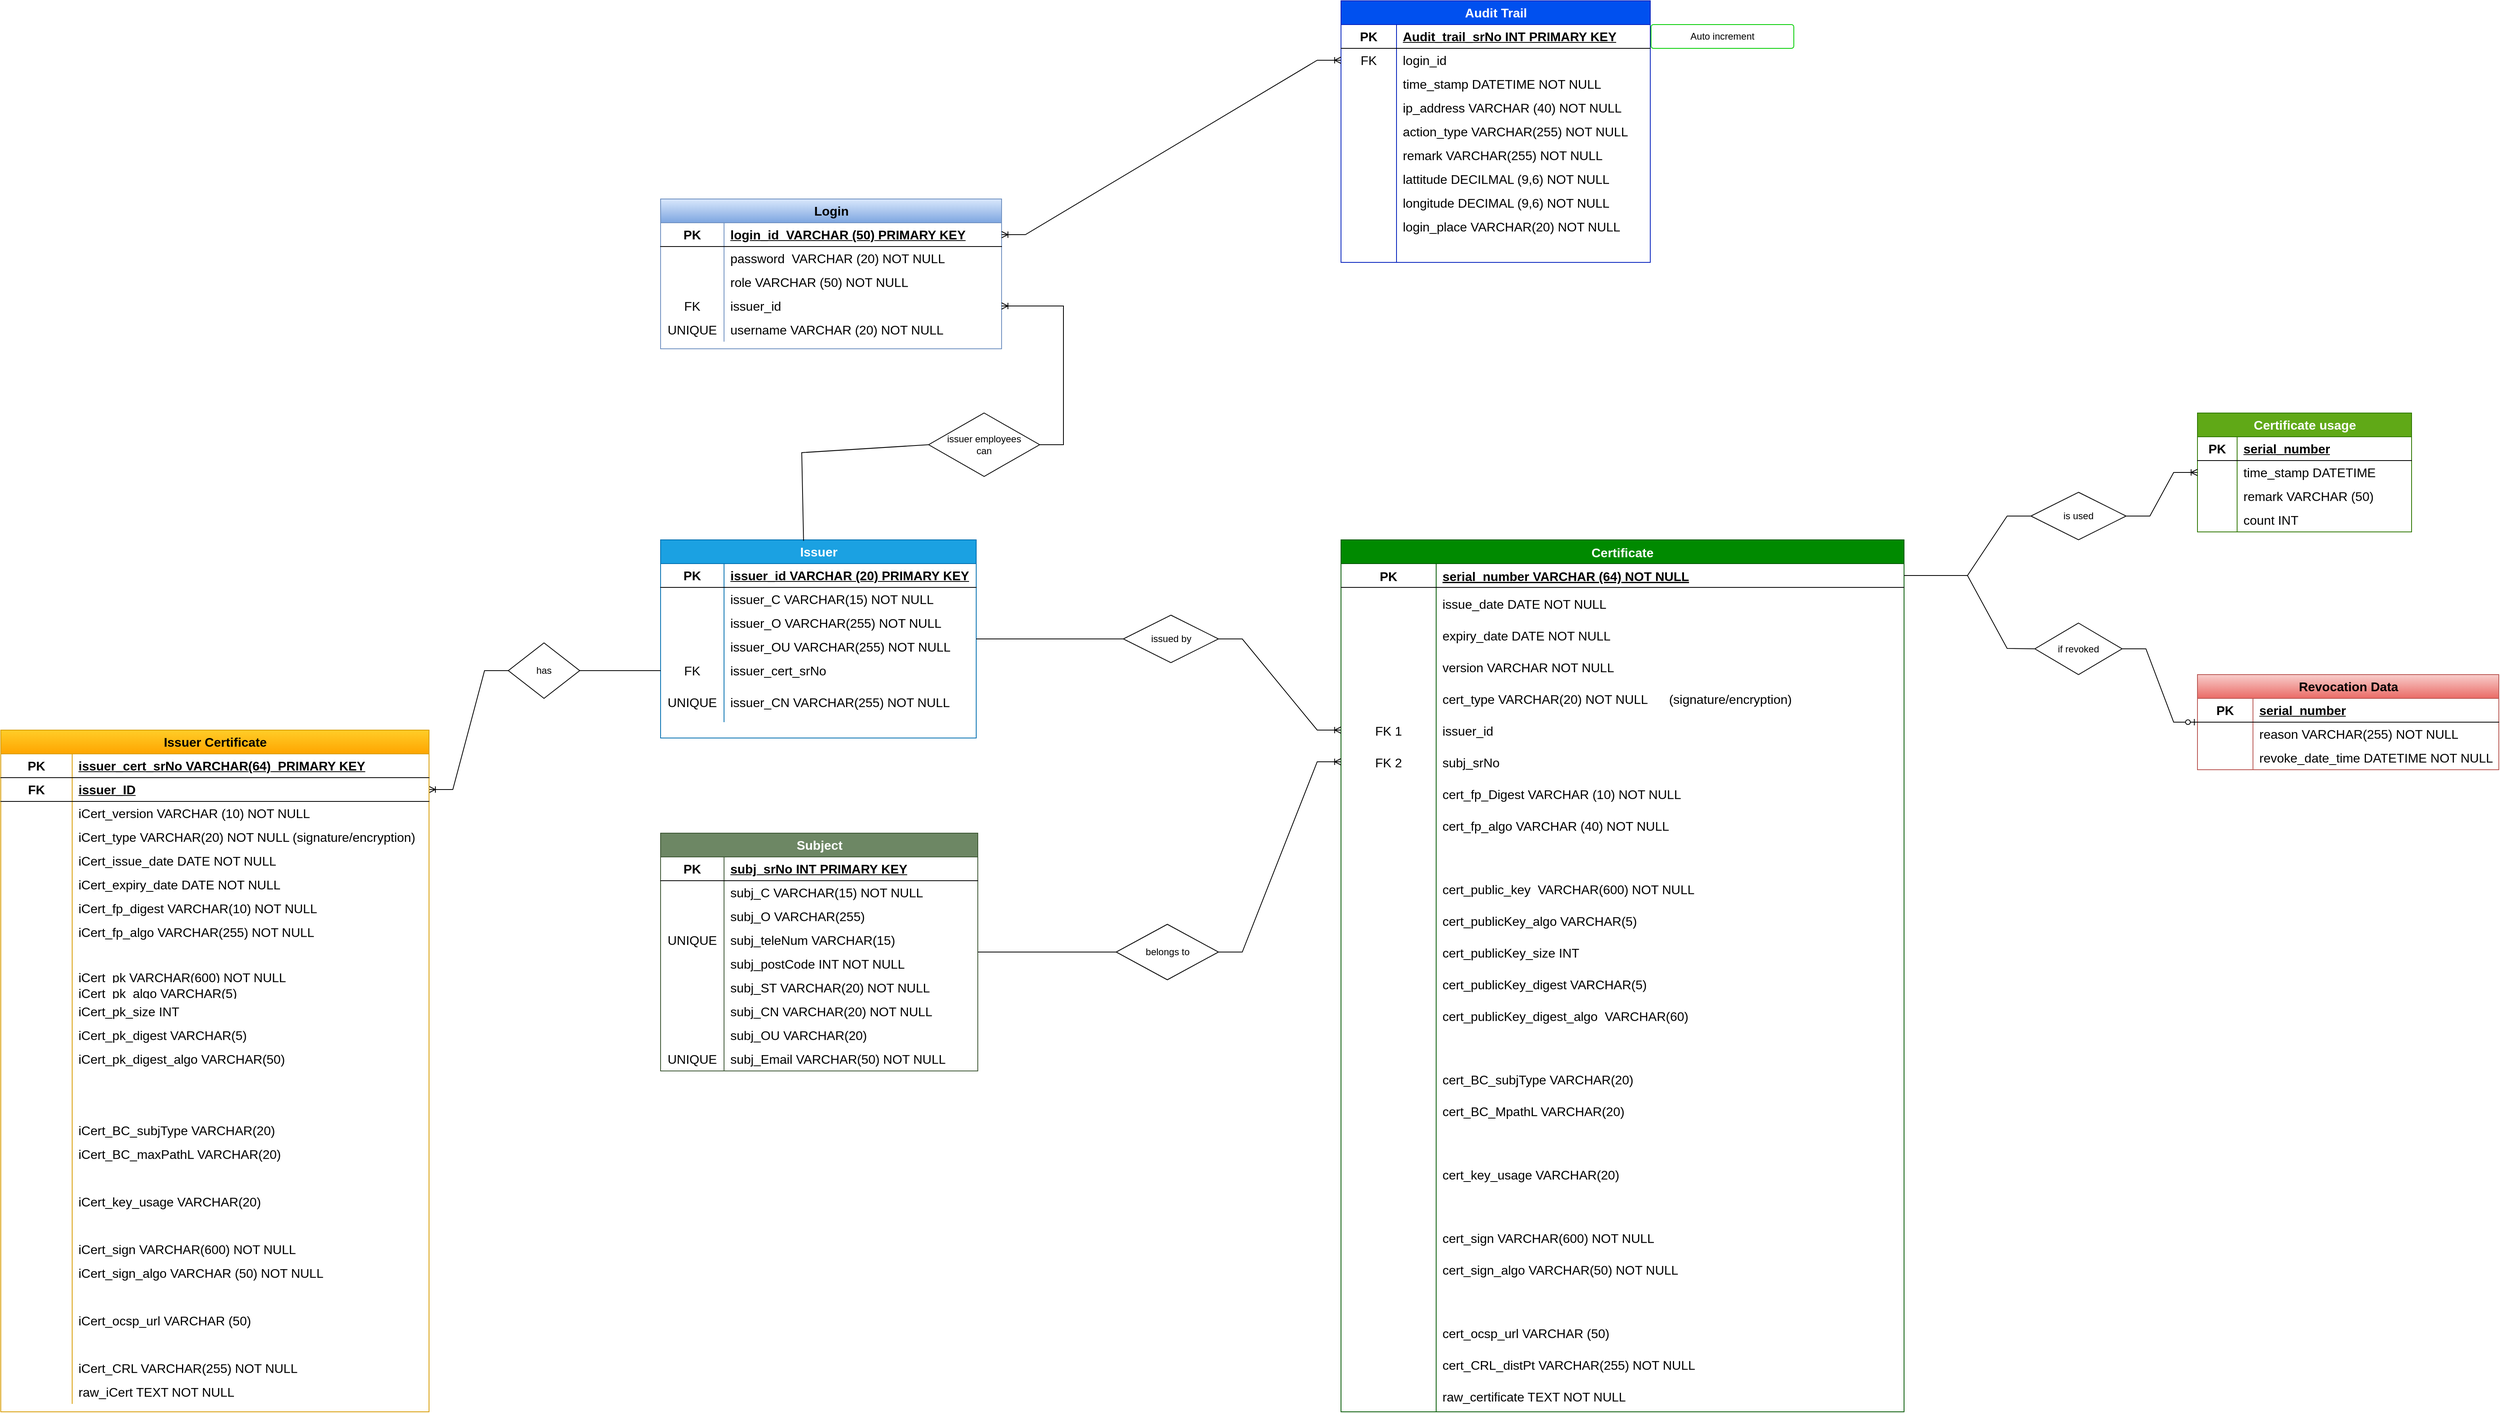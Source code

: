 <mxfile version="22.1.16" type="github">
  <diagram id="R2lEEEUBdFMjLlhIrx00" name="Page-1">
    <mxGraphModel dx="5419" dy="4293" grid="1" gridSize="10" guides="1" tooltips="1" connect="1" arrows="1" fold="1" page="1" pageScale="1" pageWidth="1169" pageHeight="827" math="0" shadow="0" extFonts="Permanent Marker^https://fonts.googleapis.com/css?family=Permanent+Marker">
      <root>
        <mxCell id="0" />
        <mxCell id="1" parent="0" />
        <mxCell id="PCRB14Bkoi_nJQecKA2T-1" value="Certificate" style="shape=table;startSize=30;container=1;collapsible=1;childLayout=tableLayout;fixedRows=1;rowLines=0;fontStyle=1;align=center;resizeLast=1;fillColor=#008a00;fontSize=16;labelBackgroundColor=none;fontColor=#ffffff;strokeColor=#005700;" parent="1" vertex="1">
          <mxGeometry x="-1560" y="-2090" width="710" height="1100" as="geometry" />
        </mxCell>
        <mxCell id="PCRB14Bkoi_nJQecKA2T-2" value="" style="shape=partialRectangle;collapsible=0;dropTarget=0;pointerEvents=0;fillColor=none;points=[[0,0.5],[1,0.5]];portConstraint=eastwest;top=0;left=0;right=0;bottom=1;fontSize=16;labelBackgroundColor=none;" parent="PCRB14Bkoi_nJQecKA2T-1" vertex="1">
          <mxGeometry y="30" width="710" height="30" as="geometry" />
        </mxCell>
        <mxCell id="PCRB14Bkoi_nJQecKA2T-3" value="PK" style="shape=partialRectangle;overflow=hidden;connectable=0;fillColor=none;top=0;left=0;bottom=0;right=0;fontStyle=1;fontSize=16;labelBackgroundColor=none;" parent="PCRB14Bkoi_nJQecKA2T-2" vertex="1">
          <mxGeometry width="120" height="30" as="geometry">
            <mxRectangle width="120" height="30" as="alternateBounds" />
          </mxGeometry>
        </mxCell>
        <mxCell id="PCRB14Bkoi_nJQecKA2T-4" value="serial_number VARCHAR (64) NOT NULL" style="shape=partialRectangle;overflow=hidden;connectable=0;fillColor=none;top=0;left=0;bottom=0;right=0;align=left;spacingLeft=6;fontStyle=5;fontSize=16;labelBackgroundColor=none;" parent="PCRB14Bkoi_nJQecKA2T-2" vertex="1">
          <mxGeometry x="120" width="590" height="30" as="geometry">
            <mxRectangle width="590" height="30" as="alternateBounds" />
          </mxGeometry>
        </mxCell>
        <mxCell id="PCRB14Bkoi_nJQecKA2T-5" value="" style="shape=partialRectangle;collapsible=0;dropTarget=0;pointerEvents=0;fillColor=none;points=[[0,0.5],[1,0.5]];portConstraint=eastwest;top=0;left=0;right=0;bottom=0;fontSize=16;labelBackgroundColor=none;" parent="PCRB14Bkoi_nJQecKA2T-1" vertex="1">
          <mxGeometry y="60" width="710" height="40" as="geometry" />
        </mxCell>
        <mxCell id="PCRB14Bkoi_nJQecKA2T-6" value="" style="shape=partialRectangle;overflow=hidden;connectable=0;fillColor=none;top=0;left=0;bottom=0;right=0;fontSize=16;labelBackgroundColor=none;" parent="PCRB14Bkoi_nJQecKA2T-5" vertex="1">
          <mxGeometry width="120" height="40" as="geometry">
            <mxRectangle width="120" height="40" as="alternateBounds" />
          </mxGeometry>
        </mxCell>
        <mxCell id="PCRB14Bkoi_nJQecKA2T-7" value="issue_date DATE NOT NULL" style="shape=partialRectangle;overflow=hidden;connectable=0;fillColor=none;top=0;left=0;bottom=0;right=0;align=left;spacingLeft=6;dashed=1;fontSize=16;labelBackgroundColor=none;" parent="PCRB14Bkoi_nJQecKA2T-5" vertex="1">
          <mxGeometry x="120" width="590" height="40" as="geometry">
            <mxRectangle width="590" height="40" as="alternateBounds" />
          </mxGeometry>
        </mxCell>
        <mxCell id="PCRB14Bkoi_nJQecKA2T-8" value="" style="shape=partialRectangle;collapsible=0;dropTarget=0;pointerEvents=0;fillColor=none;points=[[0,0.5],[1,0.5]];portConstraint=eastwest;top=0;left=0;right=0;bottom=0;fontSize=16;labelBackgroundColor=none;" parent="PCRB14Bkoi_nJQecKA2T-1" vertex="1">
          <mxGeometry y="100" width="710" height="40" as="geometry" />
        </mxCell>
        <mxCell id="PCRB14Bkoi_nJQecKA2T-9" value="" style="shape=partialRectangle;overflow=hidden;connectable=0;fillColor=none;top=0;left=0;bottom=0;right=0;fontSize=16;labelBackgroundColor=none;" parent="PCRB14Bkoi_nJQecKA2T-8" vertex="1">
          <mxGeometry width="120" height="40" as="geometry">
            <mxRectangle width="120" height="40" as="alternateBounds" />
          </mxGeometry>
        </mxCell>
        <mxCell id="PCRB14Bkoi_nJQecKA2T-10" value="expiry_date DATE NOT NULL" style="shape=partialRectangle;overflow=hidden;connectable=0;fillColor=none;top=0;left=0;bottom=0;right=0;align=left;spacingLeft=6;dashed=1;fontSize=16;labelBackgroundColor=none;" parent="PCRB14Bkoi_nJQecKA2T-8" vertex="1">
          <mxGeometry x="120" width="590" height="40" as="geometry">
            <mxRectangle width="590" height="40" as="alternateBounds" />
          </mxGeometry>
        </mxCell>
        <mxCell id="PCRB14Bkoi_nJQecKA2T-11" value="" style="shape=partialRectangle;collapsible=0;dropTarget=0;pointerEvents=0;fillColor=none;points=[[0,0.5],[1,0.5]];portConstraint=eastwest;top=0;left=0;right=0;bottom=0;fontSize=16;labelBackgroundColor=none;" parent="PCRB14Bkoi_nJQecKA2T-1" vertex="1">
          <mxGeometry y="140" width="710" height="40" as="geometry" />
        </mxCell>
        <mxCell id="PCRB14Bkoi_nJQecKA2T-12" value="" style="shape=partialRectangle;overflow=hidden;connectable=0;fillColor=none;top=0;left=0;bottom=0;right=0;fontSize=16;labelBackgroundColor=none;" parent="PCRB14Bkoi_nJQecKA2T-11" vertex="1">
          <mxGeometry width="120" height="40" as="geometry">
            <mxRectangle width="120" height="40" as="alternateBounds" />
          </mxGeometry>
        </mxCell>
        <mxCell id="PCRB14Bkoi_nJQecKA2T-13" value="version VARCHAR NOT NULL" style="shape=partialRectangle;overflow=hidden;connectable=0;fillColor=none;top=0;left=0;bottom=0;right=0;align=left;spacingLeft=6;dashed=1;fontSize=16;labelBackgroundColor=none;" parent="PCRB14Bkoi_nJQecKA2T-11" vertex="1">
          <mxGeometry x="120" width="590" height="40" as="geometry">
            <mxRectangle width="590" height="40" as="alternateBounds" />
          </mxGeometry>
        </mxCell>
        <mxCell id="sTGas-mFVDPfC52rBdnj-209" value="" style="shape=partialRectangle;collapsible=0;dropTarget=0;pointerEvents=0;fillColor=none;points=[[0,0.5],[1,0.5]];portConstraint=eastwest;top=0;left=0;right=0;bottom=0;fontSize=16;labelBackgroundColor=none;" parent="PCRB14Bkoi_nJQecKA2T-1" vertex="1">
          <mxGeometry y="180" width="710" height="40" as="geometry" />
        </mxCell>
        <mxCell id="sTGas-mFVDPfC52rBdnj-210" value="" style="shape=partialRectangle;overflow=hidden;connectable=0;fillColor=none;top=0;left=0;bottom=0;right=0;fontSize=16;labelBackgroundColor=none;" parent="sTGas-mFVDPfC52rBdnj-209" vertex="1">
          <mxGeometry width="120" height="40" as="geometry">
            <mxRectangle width="120" height="40" as="alternateBounds" />
          </mxGeometry>
        </mxCell>
        <mxCell id="sTGas-mFVDPfC52rBdnj-211" value="cert_type VARCHAR(20) NOT NULL      (signature/encryption)" style="shape=partialRectangle;overflow=hidden;connectable=0;fillColor=none;top=0;left=0;bottom=0;right=0;align=left;spacingLeft=6;dashed=1;fontSize=16;labelBackgroundColor=none;" parent="sTGas-mFVDPfC52rBdnj-209" vertex="1">
          <mxGeometry x="120" width="590" height="40" as="geometry">
            <mxRectangle width="590" height="40" as="alternateBounds" />
          </mxGeometry>
        </mxCell>
        <mxCell id="PCRB14Bkoi_nJQecKA2T-14" value="" style="shape=partialRectangle;collapsible=0;dropTarget=0;pointerEvents=0;fillColor=none;points=[[0,0.5],[1,0.5]];portConstraint=eastwest;top=0;left=0;right=0;bottom=0;fontSize=16;labelBackgroundColor=none;" parent="PCRB14Bkoi_nJQecKA2T-1" vertex="1">
          <mxGeometry y="220" width="710" height="40" as="geometry" />
        </mxCell>
        <mxCell id="PCRB14Bkoi_nJQecKA2T-15" value="FK 1" style="shape=partialRectangle;overflow=hidden;connectable=0;fillColor=none;top=0;left=0;bottom=0;right=0;fontSize=16;labelBackgroundColor=none;" parent="PCRB14Bkoi_nJQecKA2T-14" vertex="1">
          <mxGeometry width="120" height="40" as="geometry">
            <mxRectangle width="120" height="40" as="alternateBounds" />
          </mxGeometry>
        </mxCell>
        <mxCell id="PCRB14Bkoi_nJQecKA2T-16" value="issuer_id" style="shape=partialRectangle;overflow=hidden;connectable=0;fillColor=none;top=0;left=0;bottom=0;right=0;align=left;spacingLeft=6;dashed=1;fontSize=16;labelBackgroundColor=none;" parent="PCRB14Bkoi_nJQecKA2T-14" vertex="1">
          <mxGeometry x="120" width="590" height="40" as="geometry">
            <mxRectangle width="590" height="40" as="alternateBounds" />
          </mxGeometry>
        </mxCell>
        <mxCell id="PCRB14Bkoi_nJQecKA2T-17" value="" style="shape=partialRectangle;collapsible=0;dropTarget=0;pointerEvents=0;fillColor=none;points=[[0,0.5],[1,0.5]];portConstraint=eastwest;top=0;left=0;right=0;bottom=0;fontSize=16;labelBackgroundColor=none;" parent="PCRB14Bkoi_nJQecKA2T-1" vertex="1">
          <mxGeometry y="260" width="710" height="40" as="geometry" />
        </mxCell>
        <mxCell id="PCRB14Bkoi_nJQecKA2T-18" value="FK 2" style="shape=partialRectangle;overflow=hidden;connectable=0;fillColor=none;top=0;left=0;bottom=0;right=0;fontSize=16;labelBackgroundColor=none;" parent="PCRB14Bkoi_nJQecKA2T-17" vertex="1">
          <mxGeometry width="120" height="40" as="geometry">
            <mxRectangle width="120" height="40" as="alternateBounds" />
          </mxGeometry>
        </mxCell>
        <mxCell id="PCRB14Bkoi_nJQecKA2T-19" value="subj_srNo" style="shape=partialRectangle;overflow=hidden;connectable=0;fillColor=none;top=0;left=0;bottom=0;right=0;align=left;spacingLeft=6;dashed=1;fontSize=16;labelBackgroundColor=none;" parent="PCRB14Bkoi_nJQecKA2T-17" vertex="1">
          <mxGeometry x="120" width="590" height="40" as="geometry">
            <mxRectangle width="590" height="40" as="alternateBounds" />
          </mxGeometry>
        </mxCell>
        <mxCell id="PCRB14Bkoi_nJQecKA2T-20" value="" style="shape=partialRectangle;collapsible=0;dropTarget=0;pointerEvents=0;fillColor=none;points=[[0,0.5],[1,0.5]];portConstraint=eastwest;top=0;left=0;right=0;bottom=0;fontSize=16;labelBackgroundColor=none;" parent="PCRB14Bkoi_nJQecKA2T-1" vertex="1">
          <mxGeometry y="300" width="710" height="40" as="geometry" />
        </mxCell>
        <mxCell id="PCRB14Bkoi_nJQecKA2T-21" value="" style="shape=partialRectangle;overflow=hidden;connectable=0;fillColor=none;top=0;left=0;bottom=0;right=0;fontSize=16;labelBackgroundColor=none;" parent="PCRB14Bkoi_nJQecKA2T-20" vertex="1">
          <mxGeometry width="120" height="40" as="geometry">
            <mxRectangle width="120" height="40" as="alternateBounds" />
          </mxGeometry>
        </mxCell>
        <mxCell id="PCRB14Bkoi_nJQecKA2T-22" value="cert_fp_Digest VARCHAR (10) NOT NULL" style="shape=partialRectangle;overflow=hidden;connectable=0;fillColor=none;top=0;left=0;bottom=0;right=0;align=left;spacingLeft=6;dashed=1;fontSize=16;labelBackgroundColor=none;" parent="PCRB14Bkoi_nJQecKA2T-20" vertex="1">
          <mxGeometry x="120" width="590" height="40" as="geometry">
            <mxRectangle width="590" height="40" as="alternateBounds" />
          </mxGeometry>
        </mxCell>
        <mxCell id="PCRB14Bkoi_nJQecKA2T-23" value="" style="shape=partialRectangle;collapsible=0;dropTarget=0;pointerEvents=0;fillColor=none;points=[[0,0.5],[1,0.5]];portConstraint=eastwest;top=0;left=0;right=0;bottom=0;fontSize=16;labelBackgroundColor=none;" parent="PCRB14Bkoi_nJQecKA2T-1" vertex="1">
          <mxGeometry y="340" width="710" height="40" as="geometry" />
        </mxCell>
        <mxCell id="PCRB14Bkoi_nJQecKA2T-24" value="" style="shape=partialRectangle;overflow=hidden;connectable=0;fillColor=none;top=0;left=0;bottom=0;right=0;fontSize=16;labelBackgroundColor=none;" parent="PCRB14Bkoi_nJQecKA2T-23" vertex="1">
          <mxGeometry width="120" height="40" as="geometry">
            <mxRectangle width="120" height="40" as="alternateBounds" />
          </mxGeometry>
        </mxCell>
        <mxCell id="PCRB14Bkoi_nJQecKA2T-25" value="cert_fp_algo VARCHAR (40) NOT NULL" style="shape=partialRectangle;overflow=hidden;connectable=0;fillColor=none;top=0;left=0;bottom=0;right=0;align=left;spacingLeft=6;dashed=1;fontSize=16;labelBackgroundColor=none;" parent="PCRB14Bkoi_nJQecKA2T-23" vertex="1">
          <mxGeometry x="120" width="590" height="40" as="geometry">
            <mxRectangle width="590" height="40" as="alternateBounds" />
          </mxGeometry>
        </mxCell>
        <mxCell id="PCRB14Bkoi_nJQecKA2T-469" value="" style="shape=partialRectangle;collapsible=0;dropTarget=0;pointerEvents=0;fillColor=none;points=[[0,0.5],[1,0.5]];portConstraint=eastwest;top=0;left=0;right=0;bottom=0;fontSize=16;labelBackgroundColor=none;" parent="PCRB14Bkoi_nJQecKA2T-1" vertex="1">
          <mxGeometry y="380" width="710" height="40" as="geometry" />
        </mxCell>
        <mxCell id="PCRB14Bkoi_nJQecKA2T-470" value="" style="shape=partialRectangle;overflow=hidden;connectable=0;fillColor=none;top=0;left=0;bottom=0;right=0;fontSize=16;labelBackgroundColor=none;" parent="PCRB14Bkoi_nJQecKA2T-469" vertex="1">
          <mxGeometry width="120" height="40" as="geometry">
            <mxRectangle width="120" height="40" as="alternateBounds" />
          </mxGeometry>
        </mxCell>
        <mxCell id="PCRB14Bkoi_nJQecKA2T-471" value="" style="shape=partialRectangle;overflow=hidden;connectable=0;fillColor=none;top=0;left=0;bottom=0;right=0;align=left;spacingLeft=6;dashed=1;fontSize=16;labelBackgroundColor=none;" parent="PCRB14Bkoi_nJQecKA2T-469" vertex="1">
          <mxGeometry x="120" width="590" height="40" as="geometry">
            <mxRectangle width="590" height="40" as="alternateBounds" />
          </mxGeometry>
        </mxCell>
        <mxCell id="PCRB14Bkoi_nJQecKA2T-26" value="" style="shape=partialRectangle;collapsible=0;dropTarget=0;pointerEvents=0;fillColor=none;points=[[0,0.5],[1,0.5]];portConstraint=eastwest;top=0;left=0;right=0;bottom=0;fontSize=16;labelBackgroundColor=none;" parent="PCRB14Bkoi_nJQecKA2T-1" vertex="1">
          <mxGeometry y="420" width="710" height="40" as="geometry" />
        </mxCell>
        <mxCell id="PCRB14Bkoi_nJQecKA2T-27" value="" style="shape=partialRectangle;overflow=hidden;connectable=0;fillColor=none;top=0;left=0;bottom=0;right=0;fontSize=16;labelBackgroundColor=none;" parent="PCRB14Bkoi_nJQecKA2T-26" vertex="1">
          <mxGeometry width="120" height="40" as="geometry">
            <mxRectangle width="120" height="40" as="alternateBounds" />
          </mxGeometry>
        </mxCell>
        <mxCell id="PCRB14Bkoi_nJQecKA2T-28" value="cert_public_key  VARCHAR(600) NOT NULL" style="shape=partialRectangle;overflow=hidden;connectable=0;fillColor=none;top=0;left=0;bottom=0;right=0;align=left;spacingLeft=6;dashed=1;fontSize=16;labelBackgroundColor=none;" parent="PCRB14Bkoi_nJQecKA2T-26" vertex="1">
          <mxGeometry x="120" width="590" height="40" as="geometry">
            <mxRectangle width="590" height="40" as="alternateBounds" />
          </mxGeometry>
        </mxCell>
        <mxCell id="PCRB14Bkoi_nJQecKA2T-385" value="" style="shape=partialRectangle;collapsible=0;dropTarget=0;pointerEvents=0;fillColor=none;points=[[0,0.5],[1,0.5]];portConstraint=eastwest;top=0;left=0;right=0;bottom=0;fontSize=16;labelBackgroundColor=none;" parent="PCRB14Bkoi_nJQecKA2T-1" vertex="1">
          <mxGeometry y="460" width="710" height="40" as="geometry" />
        </mxCell>
        <mxCell id="PCRB14Bkoi_nJQecKA2T-386" value="" style="shape=partialRectangle;overflow=hidden;connectable=0;fillColor=none;top=0;left=0;bottom=0;right=0;fontSize=16;labelBackgroundColor=none;" parent="PCRB14Bkoi_nJQecKA2T-385" vertex="1">
          <mxGeometry width="120" height="40" as="geometry">
            <mxRectangle width="120" height="40" as="alternateBounds" />
          </mxGeometry>
        </mxCell>
        <mxCell id="PCRB14Bkoi_nJQecKA2T-387" value="cert_publicKey_algo VARCHAR(5)" style="shape=partialRectangle;overflow=hidden;connectable=0;fillColor=none;top=0;left=0;bottom=0;right=0;align=left;spacingLeft=6;dashed=1;fontSize=16;labelBackgroundColor=none;" parent="PCRB14Bkoi_nJQecKA2T-385" vertex="1">
          <mxGeometry x="120" width="590" height="40" as="geometry">
            <mxRectangle width="590" height="40" as="alternateBounds" />
          </mxGeometry>
        </mxCell>
        <mxCell id="PCRB14Bkoi_nJQecKA2T-391" value="" style="shape=partialRectangle;collapsible=0;dropTarget=0;pointerEvents=0;fillColor=none;points=[[0,0.5],[1,0.5]];portConstraint=eastwest;top=0;left=0;right=0;bottom=0;fontSize=16;labelBackgroundColor=none;" parent="PCRB14Bkoi_nJQecKA2T-1" vertex="1">
          <mxGeometry y="500" width="710" height="40" as="geometry" />
        </mxCell>
        <mxCell id="PCRB14Bkoi_nJQecKA2T-392" value="" style="shape=partialRectangle;overflow=hidden;connectable=0;fillColor=none;top=0;left=0;bottom=0;right=0;fontSize=16;labelBackgroundColor=none;" parent="PCRB14Bkoi_nJQecKA2T-391" vertex="1">
          <mxGeometry width="120" height="40" as="geometry">
            <mxRectangle width="120" height="40" as="alternateBounds" />
          </mxGeometry>
        </mxCell>
        <mxCell id="PCRB14Bkoi_nJQecKA2T-393" value="cert_publicKey_size INT" style="shape=partialRectangle;overflow=hidden;connectable=0;fillColor=none;top=0;left=0;bottom=0;right=0;align=left;spacingLeft=6;dashed=1;fontSize=16;labelBackgroundColor=none;" parent="PCRB14Bkoi_nJQecKA2T-391" vertex="1">
          <mxGeometry x="120" width="590" height="40" as="geometry">
            <mxRectangle width="590" height="40" as="alternateBounds" />
          </mxGeometry>
        </mxCell>
        <mxCell id="PCRB14Bkoi_nJQecKA2T-397" value="" style="shape=partialRectangle;collapsible=0;dropTarget=0;pointerEvents=0;fillColor=none;points=[[0,0.5],[1,0.5]];portConstraint=eastwest;top=0;left=0;right=0;bottom=0;fontSize=16;labelBackgroundColor=none;" parent="PCRB14Bkoi_nJQecKA2T-1" vertex="1">
          <mxGeometry y="540" width="710" height="40" as="geometry" />
        </mxCell>
        <mxCell id="PCRB14Bkoi_nJQecKA2T-398" value="" style="shape=partialRectangle;overflow=hidden;connectable=0;fillColor=none;top=0;left=0;bottom=0;right=0;fontSize=16;labelBackgroundColor=none;" parent="PCRB14Bkoi_nJQecKA2T-397" vertex="1">
          <mxGeometry width="120" height="40" as="geometry">
            <mxRectangle width="120" height="40" as="alternateBounds" />
          </mxGeometry>
        </mxCell>
        <mxCell id="PCRB14Bkoi_nJQecKA2T-399" value="cert_publicKey_digest VARCHAR(5)" style="shape=partialRectangle;overflow=hidden;connectable=0;fillColor=none;top=0;left=0;bottom=0;right=0;align=left;spacingLeft=6;dashed=1;fontSize=16;labelBackgroundColor=none;" parent="PCRB14Bkoi_nJQecKA2T-397" vertex="1">
          <mxGeometry x="120" width="590" height="40" as="geometry">
            <mxRectangle width="590" height="40" as="alternateBounds" />
          </mxGeometry>
        </mxCell>
        <mxCell id="PCRB14Bkoi_nJQecKA2T-400" value="" style="shape=partialRectangle;collapsible=0;dropTarget=0;pointerEvents=0;fillColor=none;points=[[0,0.5],[1,0.5]];portConstraint=eastwest;top=0;left=0;right=0;bottom=0;fontSize=16;labelBackgroundColor=none;" parent="PCRB14Bkoi_nJQecKA2T-1" vertex="1">
          <mxGeometry y="580" width="710" height="40" as="geometry" />
        </mxCell>
        <mxCell id="PCRB14Bkoi_nJQecKA2T-401" value="" style="shape=partialRectangle;overflow=hidden;connectable=0;fillColor=none;top=0;left=0;bottom=0;right=0;fontSize=16;labelBackgroundColor=none;" parent="PCRB14Bkoi_nJQecKA2T-400" vertex="1">
          <mxGeometry width="120" height="40" as="geometry">
            <mxRectangle width="120" height="40" as="alternateBounds" />
          </mxGeometry>
        </mxCell>
        <mxCell id="PCRB14Bkoi_nJQecKA2T-402" value="cert_publicKey_digest_algo  VARCHAR(60)" style="shape=partialRectangle;overflow=hidden;connectable=0;fillColor=none;top=0;left=0;bottom=0;right=0;align=left;spacingLeft=6;dashed=1;fontSize=16;labelBackgroundColor=none;" parent="PCRB14Bkoi_nJQecKA2T-400" vertex="1">
          <mxGeometry x="120" width="590" height="40" as="geometry">
            <mxRectangle width="590" height="40" as="alternateBounds" />
          </mxGeometry>
        </mxCell>
        <mxCell id="PCRB14Bkoi_nJQecKA2T-481" value="" style="shape=partialRectangle;collapsible=0;dropTarget=0;pointerEvents=0;fillColor=none;points=[[0,0.5],[1,0.5]];portConstraint=eastwest;top=0;left=0;right=0;bottom=0;fontSize=16;labelBackgroundColor=none;" parent="PCRB14Bkoi_nJQecKA2T-1" vertex="1">
          <mxGeometry y="620" width="710" height="40" as="geometry" />
        </mxCell>
        <mxCell id="PCRB14Bkoi_nJQecKA2T-482" value="" style="shape=partialRectangle;overflow=hidden;connectable=0;fillColor=none;top=0;left=0;bottom=0;right=0;fontSize=16;labelBackgroundColor=none;" parent="PCRB14Bkoi_nJQecKA2T-481" vertex="1">
          <mxGeometry width="120" height="40" as="geometry">
            <mxRectangle width="120" height="40" as="alternateBounds" />
          </mxGeometry>
        </mxCell>
        <mxCell id="PCRB14Bkoi_nJQecKA2T-483" value="" style="shape=partialRectangle;overflow=hidden;connectable=0;fillColor=none;top=0;left=0;bottom=0;right=0;align=left;spacingLeft=6;dashed=1;fontSize=16;labelBackgroundColor=none;" parent="PCRB14Bkoi_nJQecKA2T-481" vertex="1">
          <mxGeometry x="120" width="590" height="40" as="geometry">
            <mxRectangle width="590" height="40" as="alternateBounds" />
          </mxGeometry>
        </mxCell>
        <mxCell id="PCRB14Bkoi_nJQecKA2T-35" value="" style="shape=partialRectangle;collapsible=0;dropTarget=0;pointerEvents=0;fillColor=none;points=[[0,0.5],[1,0.5]];portConstraint=eastwest;top=0;left=0;right=0;bottom=0;fontSize=16;labelBackgroundColor=none;" parent="PCRB14Bkoi_nJQecKA2T-1" vertex="1">
          <mxGeometry y="660" width="710" height="40" as="geometry" />
        </mxCell>
        <mxCell id="PCRB14Bkoi_nJQecKA2T-36" value="" style="shape=partialRectangle;overflow=hidden;connectable=0;fillColor=none;top=0;left=0;bottom=0;right=0;fontSize=16;labelBackgroundColor=none;" parent="PCRB14Bkoi_nJQecKA2T-35" vertex="1">
          <mxGeometry width="120" height="40" as="geometry">
            <mxRectangle width="120" height="40" as="alternateBounds" />
          </mxGeometry>
        </mxCell>
        <mxCell id="PCRB14Bkoi_nJQecKA2T-37" value="cert_BC_subjType VARCHAR(20)" style="shape=partialRectangle;overflow=hidden;connectable=0;fillColor=none;top=0;left=0;bottom=0;right=0;align=left;spacingLeft=6;dashed=1;fontSize=16;labelBackgroundColor=none;" parent="PCRB14Bkoi_nJQecKA2T-35" vertex="1">
          <mxGeometry x="120" width="590" height="40" as="geometry">
            <mxRectangle width="590" height="40" as="alternateBounds" />
          </mxGeometry>
        </mxCell>
        <mxCell id="PCRB14Bkoi_nJQecKA2T-490" value="" style="shape=partialRectangle;collapsible=0;dropTarget=0;pointerEvents=0;fillColor=none;points=[[0,0.5],[1,0.5]];portConstraint=eastwest;top=0;left=0;right=0;bottom=0;fontSize=16;labelBackgroundColor=none;" parent="PCRB14Bkoi_nJQecKA2T-1" vertex="1">
          <mxGeometry y="700" width="710" height="40" as="geometry" />
        </mxCell>
        <mxCell id="PCRB14Bkoi_nJQecKA2T-491" value="" style="shape=partialRectangle;overflow=hidden;connectable=0;fillColor=none;top=0;left=0;bottom=0;right=0;fontSize=16;labelBackgroundColor=none;" parent="PCRB14Bkoi_nJQecKA2T-490" vertex="1">
          <mxGeometry width="120" height="40" as="geometry">
            <mxRectangle width="120" height="40" as="alternateBounds" />
          </mxGeometry>
        </mxCell>
        <mxCell id="PCRB14Bkoi_nJQecKA2T-492" value="cert_BC_MpathL VARCHAR(20)" style="shape=partialRectangle;overflow=hidden;connectable=0;fillColor=none;top=0;left=0;bottom=0;right=0;align=left;spacingLeft=6;dashed=1;fontSize=16;labelBackgroundColor=none;" parent="PCRB14Bkoi_nJQecKA2T-490" vertex="1">
          <mxGeometry x="120" width="590" height="40" as="geometry">
            <mxRectangle width="590" height="40" as="alternateBounds" />
          </mxGeometry>
        </mxCell>
        <mxCell id="PCRB14Bkoi_nJQecKA2T-484" value="" style="shape=partialRectangle;collapsible=0;dropTarget=0;pointerEvents=0;fillColor=none;points=[[0,0.5],[1,0.5]];portConstraint=eastwest;top=0;left=0;right=0;bottom=0;fontSize=16;labelBackgroundColor=none;" parent="PCRB14Bkoi_nJQecKA2T-1" vertex="1">
          <mxGeometry y="740" width="710" height="40" as="geometry" />
        </mxCell>
        <mxCell id="PCRB14Bkoi_nJQecKA2T-485" value="" style="shape=partialRectangle;overflow=hidden;connectable=0;fillColor=none;top=0;left=0;bottom=0;right=0;fontSize=16;labelBackgroundColor=none;" parent="PCRB14Bkoi_nJQecKA2T-484" vertex="1">
          <mxGeometry width="120" height="40" as="geometry">
            <mxRectangle width="120" height="40" as="alternateBounds" />
          </mxGeometry>
        </mxCell>
        <mxCell id="PCRB14Bkoi_nJQecKA2T-486" value="" style="shape=partialRectangle;overflow=hidden;connectable=0;fillColor=none;top=0;left=0;bottom=0;right=0;align=left;spacingLeft=6;dashed=1;fontSize=16;labelBackgroundColor=none;" parent="PCRB14Bkoi_nJQecKA2T-484" vertex="1">
          <mxGeometry x="120" width="590" height="40" as="geometry">
            <mxRectangle width="590" height="40" as="alternateBounds" />
          </mxGeometry>
        </mxCell>
        <mxCell id="PCRB14Bkoi_nJQecKA2T-38" value="" style="shape=partialRectangle;collapsible=0;dropTarget=0;pointerEvents=0;fillColor=none;points=[[0,0.5],[1,0.5]];portConstraint=eastwest;top=0;left=0;right=0;bottom=0;fontSize=16;labelBackgroundColor=none;" parent="PCRB14Bkoi_nJQecKA2T-1" vertex="1">
          <mxGeometry y="780" width="710" height="40" as="geometry" />
        </mxCell>
        <mxCell id="PCRB14Bkoi_nJQecKA2T-39" value="" style="shape=partialRectangle;overflow=hidden;connectable=0;fillColor=none;top=0;left=0;bottom=0;right=0;fontSize=16;labelBackgroundColor=none;" parent="PCRB14Bkoi_nJQecKA2T-38" vertex="1">
          <mxGeometry width="120" height="40" as="geometry">
            <mxRectangle width="120" height="40" as="alternateBounds" />
          </mxGeometry>
        </mxCell>
        <mxCell id="PCRB14Bkoi_nJQecKA2T-40" value="cert_key_usage VARCHAR(20)" style="shape=partialRectangle;overflow=hidden;connectable=0;fillColor=none;top=0;left=0;bottom=0;right=0;align=left;spacingLeft=6;dashed=1;fontSize=16;labelBackgroundColor=none;" parent="PCRB14Bkoi_nJQecKA2T-38" vertex="1">
          <mxGeometry x="120" width="590" height="40" as="geometry">
            <mxRectangle width="590" height="40" as="alternateBounds" />
          </mxGeometry>
        </mxCell>
        <mxCell id="PCRB14Bkoi_nJQecKA2T-496" value="" style="shape=partialRectangle;collapsible=0;dropTarget=0;pointerEvents=0;fillColor=none;points=[[0,0.5],[1,0.5]];portConstraint=eastwest;top=0;left=0;right=0;bottom=0;fontSize=16;labelBackgroundColor=none;" parent="PCRB14Bkoi_nJQecKA2T-1" vertex="1">
          <mxGeometry y="820" width="710" height="40" as="geometry" />
        </mxCell>
        <mxCell id="PCRB14Bkoi_nJQecKA2T-497" value="" style="shape=partialRectangle;overflow=hidden;connectable=0;fillColor=none;top=0;left=0;bottom=0;right=0;fontSize=16;labelBackgroundColor=none;" parent="PCRB14Bkoi_nJQecKA2T-496" vertex="1">
          <mxGeometry width="120" height="40" as="geometry">
            <mxRectangle width="120" height="40" as="alternateBounds" />
          </mxGeometry>
        </mxCell>
        <mxCell id="PCRB14Bkoi_nJQecKA2T-498" value="" style="shape=partialRectangle;overflow=hidden;connectable=0;fillColor=none;top=0;left=0;bottom=0;right=0;align=left;spacingLeft=6;dashed=1;fontSize=16;labelBackgroundColor=none;" parent="PCRB14Bkoi_nJQecKA2T-496" vertex="1">
          <mxGeometry x="120" width="590" height="40" as="geometry">
            <mxRectangle width="590" height="40" as="alternateBounds" />
          </mxGeometry>
        </mxCell>
        <mxCell id="PCRB14Bkoi_nJQecKA2T-41" value="" style="shape=partialRectangle;collapsible=0;dropTarget=0;pointerEvents=0;fillColor=none;points=[[0,0.5],[1,0.5]];portConstraint=eastwest;top=0;left=0;right=0;bottom=0;fontSize=16;labelBackgroundColor=none;" parent="PCRB14Bkoi_nJQecKA2T-1" vertex="1">
          <mxGeometry y="860" width="710" height="40" as="geometry" />
        </mxCell>
        <mxCell id="PCRB14Bkoi_nJQecKA2T-42" value="" style="shape=partialRectangle;overflow=hidden;connectable=0;fillColor=none;top=0;left=0;bottom=0;right=0;fontSize=16;labelBackgroundColor=none;" parent="PCRB14Bkoi_nJQecKA2T-41" vertex="1">
          <mxGeometry width="120" height="40" as="geometry">
            <mxRectangle width="120" height="40" as="alternateBounds" />
          </mxGeometry>
        </mxCell>
        <mxCell id="PCRB14Bkoi_nJQecKA2T-43" value="cert_sign VARCHAR(600) NOT NULL" style="shape=partialRectangle;overflow=hidden;connectable=0;fillColor=none;top=0;left=0;bottom=0;right=0;align=left;spacingLeft=6;dashed=1;fontSize=16;labelBackgroundColor=none;" parent="PCRB14Bkoi_nJQecKA2T-41" vertex="1">
          <mxGeometry x="120" width="590" height="40" as="geometry">
            <mxRectangle width="590" height="40" as="alternateBounds" />
          </mxGeometry>
        </mxCell>
        <mxCell id="PCRB14Bkoi_nJQecKA2T-502" value="" style="shape=partialRectangle;collapsible=0;dropTarget=0;pointerEvents=0;fillColor=none;points=[[0,0.5],[1,0.5]];portConstraint=eastwest;top=0;left=0;right=0;bottom=0;fontSize=16;labelBackgroundColor=none;" parent="PCRB14Bkoi_nJQecKA2T-1" vertex="1">
          <mxGeometry y="900" width="710" height="40" as="geometry" />
        </mxCell>
        <mxCell id="PCRB14Bkoi_nJQecKA2T-503" value="" style="shape=partialRectangle;overflow=hidden;connectable=0;fillColor=none;top=0;left=0;bottom=0;right=0;fontSize=16;labelBackgroundColor=none;" parent="PCRB14Bkoi_nJQecKA2T-502" vertex="1">
          <mxGeometry width="120" height="40" as="geometry">
            <mxRectangle width="120" height="40" as="alternateBounds" />
          </mxGeometry>
        </mxCell>
        <mxCell id="PCRB14Bkoi_nJQecKA2T-504" value="cert_sign_algo VARCHAR(50) NOT NULL" style="shape=partialRectangle;overflow=hidden;connectable=0;fillColor=none;top=0;left=0;bottom=0;right=0;align=left;spacingLeft=6;dashed=1;fontSize=16;labelBackgroundColor=none;" parent="PCRB14Bkoi_nJQecKA2T-502" vertex="1">
          <mxGeometry x="120" width="590" height="40" as="geometry">
            <mxRectangle width="590" height="40" as="alternateBounds" />
          </mxGeometry>
        </mxCell>
        <mxCell id="PCRB14Bkoi_nJQecKA2T-505" value="" style="shape=partialRectangle;collapsible=0;dropTarget=0;pointerEvents=0;fillColor=none;points=[[0,0.5],[1,0.5]];portConstraint=eastwest;top=0;left=0;right=0;bottom=0;fontSize=16;labelBackgroundColor=none;" parent="PCRB14Bkoi_nJQecKA2T-1" vertex="1">
          <mxGeometry y="940" width="710" height="40" as="geometry" />
        </mxCell>
        <mxCell id="PCRB14Bkoi_nJQecKA2T-506" value="" style="shape=partialRectangle;overflow=hidden;connectable=0;fillColor=none;top=0;left=0;bottom=0;right=0;fontSize=16;labelBackgroundColor=none;" parent="PCRB14Bkoi_nJQecKA2T-505" vertex="1">
          <mxGeometry width="120" height="40" as="geometry">
            <mxRectangle width="120" height="40" as="alternateBounds" />
          </mxGeometry>
        </mxCell>
        <mxCell id="PCRB14Bkoi_nJQecKA2T-507" value="" style="shape=partialRectangle;overflow=hidden;connectable=0;fillColor=none;top=0;left=0;bottom=0;right=0;align=left;spacingLeft=6;dashed=1;fontSize=16;labelBackgroundColor=none;" parent="PCRB14Bkoi_nJQecKA2T-505" vertex="1">
          <mxGeometry x="120" width="590" height="40" as="geometry">
            <mxRectangle width="590" height="40" as="alternateBounds" />
          </mxGeometry>
        </mxCell>
        <mxCell id="PCRB14Bkoi_nJQecKA2T-517" value="" style="shape=partialRectangle;collapsible=0;dropTarget=0;pointerEvents=0;fillColor=none;points=[[0,0.5],[1,0.5]];portConstraint=eastwest;top=0;left=0;right=0;bottom=0;fontSize=16;labelBackgroundColor=none;" parent="PCRB14Bkoi_nJQecKA2T-1" vertex="1">
          <mxGeometry y="980" width="710" height="40" as="geometry" />
        </mxCell>
        <mxCell id="PCRB14Bkoi_nJQecKA2T-518" value="" style="shape=partialRectangle;overflow=hidden;connectable=0;fillColor=none;top=0;left=0;bottom=0;right=0;fontSize=16;labelBackgroundColor=none;" parent="PCRB14Bkoi_nJQecKA2T-517" vertex="1">
          <mxGeometry width="120" height="40" as="geometry">
            <mxRectangle width="120" height="40" as="alternateBounds" />
          </mxGeometry>
        </mxCell>
        <mxCell id="PCRB14Bkoi_nJQecKA2T-519" value="cert_ocsp_url VARCHAR (50)" style="shape=partialRectangle;overflow=hidden;connectable=0;fillColor=none;top=0;left=0;bottom=0;right=0;align=left;spacingLeft=6;dashed=1;fontSize=16;labelBackgroundColor=none;" parent="PCRB14Bkoi_nJQecKA2T-517" vertex="1">
          <mxGeometry x="120" width="590" height="40" as="geometry">
            <mxRectangle width="590" height="40" as="alternateBounds" />
          </mxGeometry>
        </mxCell>
        <mxCell id="PCRB14Bkoi_nJQecKA2T-355" value="" style="shape=partialRectangle;collapsible=0;dropTarget=0;pointerEvents=0;fillColor=none;points=[[0,0.5],[1,0.5]];portConstraint=eastwest;top=0;left=0;right=0;bottom=0;fontSize=16;labelBackgroundColor=none;" parent="PCRB14Bkoi_nJQecKA2T-1" vertex="1">
          <mxGeometry y="1020" width="710" height="40" as="geometry" />
        </mxCell>
        <mxCell id="PCRB14Bkoi_nJQecKA2T-356" value="" style="shape=partialRectangle;overflow=hidden;connectable=0;fillColor=none;top=0;left=0;bottom=0;right=0;fontSize=16;labelBackgroundColor=none;" parent="PCRB14Bkoi_nJQecKA2T-355" vertex="1">
          <mxGeometry width="120" height="40" as="geometry">
            <mxRectangle width="120" height="40" as="alternateBounds" />
          </mxGeometry>
        </mxCell>
        <mxCell id="PCRB14Bkoi_nJQecKA2T-357" value="cert_CRL_distPt VARCHAR(255) NOT NULL" style="shape=partialRectangle;overflow=hidden;connectable=0;fillColor=none;top=0;left=0;bottom=0;right=0;align=left;spacingLeft=6;dashed=1;fontSize=16;labelBackgroundColor=none;" parent="PCRB14Bkoi_nJQecKA2T-355" vertex="1">
          <mxGeometry x="120" width="590" height="40" as="geometry">
            <mxRectangle width="590" height="40" as="alternateBounds" />
          </mxGeometry>
        </mxCell>
        <mxCell id="PCRB14Bkoi_nJQecKA2T-44" value="" style="shape=partialRectangle;collapsible=0;dropTarget=0;pointerEvents=0;fillColor=none;points=[[0,0.5],[1,0.5]];portConstraint=eastwest;top=0;left=0;right=0;bottom=0;fontSize=16;labelBackgroundColor=none;" parent="PCRB14Bkoi_nJQecKA2T-1" vertex="1">
          <mxGeometry y="1060" width="710" height="40" as="geometry" />
        </mxCell>
        <mxCell id="PCRB14Bkoi_nJQecKA2T-45" value="" style="shape=partialRectangle;overflow=hidden;connectable=0;fillColor=none;top=0;left=0;bottom=0;right=0;fontSize=16;labelBackgroundColor=none;" parent="PCRB14Bkoi_nJQecKA2T-44" vertex="1">
          <mxGeometry width="120" height="40" as="geometry">
            <mxRectangle width="120" height="40" as="alternateBounds" />
          </mxGeometry>
        </mxCell>
        <mxCell id="PCRB14Bkoi_nJQecKA2T-46" value="raw_certificate TEXT NOT NULL" style="shape=partialRectangle;overflow=hidden;connectable=0;fillColor=none;top=0;left=0;bottom=0;right=0;align=left;spacingLeft=6;dashed=1;fontSize=16;labelBackgroundColor=none;" parent="PCRB14Bkoi_nJQecKA2T-44" vertex="1">
          <mxGeometry x="120" width="590" height="40" as="geometry">
            <mxRectangle width="590" height="40" as="alternateBounds" />
          </mxGeometry>
        </mxCell>
        <mxCell id="PCRB14Bkoi_nJQecKA2T-47" value="Subject" style="shape=table;startSize=30;container=1;collapsible=1;childLayout=tableLayout;fixedRows=1;rowLines=0;fontStyle=1;align=center;resizeLast=1;html=1;fontSize=16;labelBackgroundColor=none;fillColor=#6d8764;fontColor=#ffffff;strokeColor=#3A5431;" parent="1" vertex="1">
          <mxGeometry x="-2418" y="-1720" width="400" height="300" as="geometry" />
        </mxCell>
        <mxCell id="PCRB14Bkoi_nJQecKA2T-48" value="" style="shape=tableRow;horizontal=0;startSize=0;swimlaneHead=0;swimlaneBody=0;fillColor=none;collapsible=0;dropTarget=0;points=[[0,0.5],[1,0.5]];portConstraint=eastwest;top=0;left=0;right=0;bottom=1;fontSize=16;labelBackgroundColor=none;" parent="PCRB14Bkoi_nJQecKA2T-47" vertex="1">
          <mxGeometry y="30" width="400" height="30" as="geometry" />
        </mxCell>
        <mxCell id="PCRB14Bkoi_nJQecKA2T-49" value="PK" style="shape=partialRectangle;connectable=0;fillColor=none;top=0;left=0;bottom=0;right=0;fontStyle=1;overflow=hidden;whiteSpace=wrap;html=1;fontSize=16;labelBackgroundColor=none;" parent="PCRB14Bkoi_nJQecKA2T-48" vertex="1">
          <mxGeometry width="80" height="30" as="geometry">
            <mxRectangle width="80" height="30" as="alternateBounds" />
          </mxGeometry>
        </mxCell>
        <mxCell id="PCRB14Bkoi_nJQecKA2T-50" value="subj_srNo INT PRIMARY KEY" style="shape=partialRectangle;connectable=0;fillColor=none;top=0;left=0;bottom=0;right=0;align=left;spacingLeft=6;fontStyle=5;overflow=hidden;whiteSpace=wrap;html=1;fontSize=16;labelBackgroundColor=none;" parent="PCRB14Bkoi_nJQecKA2T-48" vertex="1">
          <mxGeometry x="80" width="320" height="30" as="geometry">
            <mxRectangle width="320" height="30" as="alternateBounds" />
          </mxGeometry>
        </mxCell>
        <mxCell id="PCRB14Bkoi_nJQecKA2T-51" value="" style="shape=tableRow;horizontal=0;startSize=0;swimlaneHead=0;swimlaneBody=0;fillColor=none;collapsible=0;dropTarget=0;points=[[0,0.5],[1,0.5]];portConstraint=eastwest;top=0;left=0;right=0;bottom=0;fontSize=16;labelBackgroundColor=none;" parent="PCRB14Bkoi_nJQecKA2T-47" vertex="1">
          <mxGeometry y="60" width="400" height="30" as="geometry" />
        </mxCell>
        <mxCell id="PCRB14Bkoi_nJQecKA2T-52" value="" style="shape=partialRectangle;connectable=0;fillColor=none;top=0;left=0;bottom=0;right=0;editable=1;overflow=hidden;whiteSpace=wrap;html=1;fontSize=16;labelBackgroundColor=none;" parent="PCRB14Bkoi_nJQecKA2T-51" vertex="1">
          <mxGeometry width="80" height="30" as="geometry">
            <mxRectangle width="80" height="30" as="alternateBounds" />
          </mxGeometry>
        </mxCell>
        <mxCell id="PCRB14Bkoi_nJQecKA2T-53" value="subj_C VARCHAR(15) NOT NULL" style="shape=partialRectangle;connectable=0;fillColor=none;top=0;left=0;bottom=0;right=0;align=left;spacingLeft=6;overflow=hidden;whiteSpace=wrap;html=1;fontSize=16;labelBackgroundColor=none;" parent="PCRB14Bkoi_nJQecKA2T-51" vertex="1">
          <mxGeometry x="80" width="320" height="30" as="geometry">
            <mxRectangle width="320" height="30" as="alternateBounds" />
          </mxGeometry>
        </mxCell>
        <mxCell id="PCRB14Bkoi_nJQecKA2T-54" value="" style="shape=tableRow;horizontal=0;startSize=0;swimlaneHead=0;swimlaneBody=0;fillColor=none;collapsible=0;dropTarget=0;points=[[0,0.5],[1,0.5]];portConstraint=eastwest;top=0;left=0;right=0;bottom=0;fontSize=16;labelBackgroundColor=none;" parent="PCRB14Bkoi_nJQecKA2T-47" vertex="1">
          <mxGeometry y="90" width="400" height="30" as="geometry" />
        </mxCell>
        <mxCell id="PCRB14Bkoi_nJQecKA2T-55" value="" style="shape=partialRectangle;connectable=0;fillColor=none;top=0;left=0;bottom=0;right=0;editable=1;overflow=hidden;whiteSpace=wrap;html=1;fontSize=16;labelBackgroundColor=none;" parent="PCRB14Bkoi_nJQecKA2T-54" vertex="1">
          <mxGeometry width="80" height="30" as="geometry">
            <mxRectangle width="80" height="30" as="alternateBounds" />
          </mxGeometry>
        </mxCell>
        <mxCell id="PCRB14Bkoi_nJQecKA2T-56" value="subj_O VARCHAR(255)" style="shape=partialRectangle;connectable=0;fillColor=none;top=0;left=0;bottom=0;right=0;align=left;spacingLeft=6;overflow=hidden;whiteSpace=wrap;html=1;fontSize=16;labelBackgroundColor=none;" parent="PCRB14Bkoi_nJQecKA2T-54" vertex="1">
          <mxGeometry x="80" width="320" height="30" as="geometry">
            <mxRectangle width="320" height="30" as="alternateBounds" />
          </mxGeometry>
        </mxCell>
        <mxCell id="PCRB14Bkoi_nJQecKA2T-57" value="" style="shape=tableRow;horizontal=0;startSize=0;swimlaneHead=0;swimlaneBody=0;fillColor=none;collapsible=0;dropTarget=0;points=[[0,0.5],[1,0.5]];portConstraint=eastwest;top=0;left=0;right=0;bottom=0;fontSize=16;labelBackgroundColor=none;" parent="PCRB14Bkoi_nJQecKA2T-47" vertex="1">
          <mxGeometry y="120" width="400" height="30" as="geometry" />
        </mxCell>
        <mxCell id="PCRB14Bkoi_nJQecKA2T-58" value="UNIQUE" style="shape=partialRectangle;connectable=0;fillColor=none;top=0;left=0;bottom=0;right=0;editable=1;overflow=hidden;whiteSpace=wrap;html=1;fontSize=16;labelBackgroundColor=none;" parent="PCRB14Bkoi_nJQecKA2T-57" vertex="1">
          <mxGeometry width="80" height="30" as="geometry">
            <mxRectangle width="80" height="30" as="alternateBounds" />
          </mxGeometry>
        </mxCell>
        <mxCell id="PCRB14Bkoi_nJQecKA2T-59" value="subj_teleNum VARCHAR(15)" style="shape=partialRectangle;connectable=0;fillColor=none;top=0;left=0;bottom=0;right=0;align=left;spacingLeft=6;overflow=hidden;whiteSpace=wrap;html=1;fontSize=16;labelBackgroundColor=none;" parent="PCRB14Bkoi_nJQecKA2T-57" vertex="1">
          <mxGeometry x="80" width="320" height="30" as="geometry">
            <mxRectangle width="320" height="30" as="alternateBounds" />
          </mxGeometry>
        </mxCell>
        <mxCell id="PCRB14Bkoi_nJQecKA2T-60" value="" style="shape=tableRow;horizontal=0;startSize=0;swimlaneHead=0;swimlaneBody=0;fillColor=none;collapsible=0;dropTarget=0;points=[[0,0.5],[1,0.5]];portConstraint=eastwest;top=0;left=0;right=0;bottom=0;fontSize=16;labelBackgroundColor=none;" parent="PCRB14Bkoi_nJQecKA2T-47" vertex="1">
          <mxGeometry y="150" width="400" height="30" as="geometry" />
        </mxCell>
        <mxCell id="PCRB14Bkoi_nJQecKA2T-61" value="" style="shape=partialRectangle;connectable=0;fillColor=none;top=0;left=0;bottom=0;right=0;editable=1;overflow=hidden;whiteSpace=wrap;html=1;fontSize=16;labelBackgroundColor=none;" parent="PCRB14Bkoi_nJQecKA2T-60" vertex="1">
          <mxGeometry width="80" height="30" as="geometry">
            <mxRectangle width="80" height="30" as="alternateBounds" />
          </mxGeometry>
        </mxCell>
        <mxCell id="PCRB14Bkoi_nJQecKA2T-62" value="subj_postCode INT NOT NULL" style="shape=partialRectangle;connectable=0;fillColor=none;top=0;left=0;bottom=0;right=0;align=left;spacingLeft=6;overflow=hidden;whiteSpace=wrap;html=1;fontSize=16;labelBackgroundColor=none;" parent="PCRB14Bkoi_nJQecKA2T-60" vertex="1">
          <mxGeometry x="80" width="320" height="30" as="geometry">
            <mxRectangle width="320" height="30" as="alternateBounds" />
          </mxGeometry>
        </mxCell>
        <mxCell id="PCRB14Bkoi_nJQecKA2T-63" value="" style="shape=tableRow;horizontal=0;startSize=0;swimlaneHead=0;swimlaneBody=0;fillColor=none;collapsible=0;dropTarget=0;points=[[0,0.5],[1,0.5]];portConstraint=eastwest;top=0;left=0;right=0;bottom=0;fontSize=16;labelBackgroundColor=none;" parent="PCRB14Bkoi_nJQecKA2T-47" vertex="1">
          <mxGeometry y="180" width="400" height="30" as="geometry" />
        </mxCell>
        <mxCell id="PCRB14Bkoi_nJQecKA2T-64" value="" style="shape=partialRectangle;connectable=0;fillColor=none;top=0;left=0;bottom=0;right=0;editable=1;overflow=hidden;whiteSpace=wrap;html=1;fontSize=16;labelBackgroundColor=none;" parent="PCRB14Bkoi_nJQecKA2T-63" vertex="1">
          <mxGeometry width="80" height="30" as="geometry">
            <mxRectangle width="80" height="30" as="alternateBounds" />
          </mxGeometry>
        </mxCell>
        <mxCell id="PCRB14Bkoi_nJQecKA2T-65" value="subj_ST VARCHAR(20) NOT NULL" style="shape=partialRectangle;connectable=0;fillColor=none;top=0;left=0;bottom=0;right=0;align=left;spacingLeft=6;overflow=hidden;whiteSpace=wrap;html=1;fontSize=16;labelBackgroundColor=none;" parent="PCRB14Bkoi_nJQecKA2T-63" vertex="1">
          <mxGeometry x="80" width="320" height="30" as="geometry">
            <mxRectangle width="320" height="30" as="alternateBounds" />
          </mxGeometry>
        </mxCell>
        <mxCell id="PCRB14Bkoi_nJQecKA2T-66" value="" style="shape=tableRow;horizontal=0;startSize=0;swimlaneHead=0;swimlaneBody=0;fillColor=none;collapsible=0;dropTarget=0;points=[[0,0.5],[1,0.5]];portConstraint=eastwest;top=0;left=0;right=0;bottom=0;fontSize=16;labelBackgroundColor=none;" parent="PCRB14Bkoi_nJQecKA2T-47" vertex="1">
          <mxGeometry y="210" width="400" height="30" as="geometry" />
        </mxCell>
        <mxCell id="PCRB14Bkoi_nJQecKA2T-67" value="" style="shape=partialRectangle;connectable=0;fillColor=none;top=0;left=0;bottom=0;right=0;editable=1;overflow=hidden;whiteSpace=wrap;html=1;fontSize=16;labelBackgroundColor=none;" parent="PCRB14Bkoi_nJQecKA2T-66" vertex="1">
          <mxGeometry width="80" height="30" as="geometry">
            <mxRectangle width="80" height="30" as="alternateBounds" />
          </mxGeometry>
        </mxCell>
        <mxCell id="PCRB14Bkoi_nJQecKA2T-68" value="subj_CN VARCHAR(20) NOT NULL" style="shape=partialRectangle;connectable=0;fillColor=none;top=0;left=0;bottom=0;right=0;align=left;spacingLeft=6;overflow=hidden;whiteSpace=wrap;html=1;fontSize=16;labelBackgroundColor=none;" parent="PCRB14Bkoi_nJQecKA2T-66" vertex="1">
          <mxGeometry x="80" width="320" height="30" as="geometry">
            <mxRectangle width="320" height="30" as="alternateBounds" />
          </mxGeometry>
        </mxCell>
        <mxCell id="PCRB14Bkoi_nJQecKA2T-69" value="" style="shape=tableRow;horizontal=0;startSize=0;swimlaneHead=0;swimlaneBody=0;fillColor=none;collapsible=0;dropTarget=0;points=[[0,0.5],[1,0.5]];portConstraint=eastwest;top=0;left=0;right=0;bottom=0;fontSize=16;labelBackgroundColor=none;" parent="PCRB14Bkoi_nJQecKA2T-47" vertex="1">
          <mxGeometry y="240" width="400" height="30" as="geometry" />
        </mxCell>
        <mxCell id="PCRB14Bkoi_nJQecKA2T-70" value="" style="shape=partialRectangle;connectable=0;fillColor=none;top=0;left=0;bottom=0;right=0;editable=1;overflow=hidden;whiteSpace=wrap;html=1;fontSize=16;labelBackgroundColor=none;" parent="PCRB14Bkoi_nJQecKA2T-69" vertex="1">
          <mxGeometry width="80" height="30" as="geometry">
            <mxRectangle width="80" height="30" as="alternateBounds" />
          </mxGeometry>
        </mxCell>
        <mxCell id="PCRB14Bkoi_nJQecKA2T-71" value="subj_OU VARCHAR(20)" style="shape=partialRectangle;connectable=0;fillColor=none;top=0;left=0;bottom=0;right=0;align=left;spacingLeft=6;overflow=hidden;whiteSpace=wrap;html=1;fontSize=16;labelBackgroundColor=none;" parent="PCRB14Bkoi_nJQecKA2T-69" vertex="1">
          <mxGeometry x="80" width="320" height="30" as="geometry">
            <mxRectangle width="320" height="30" as="alternateBounds" />
          </mxGeometry>
        </mxCell>
        <mxCell id="sTGas-mFVDPfC52rBdnj-196" value="" style="shape=tableRow;horizontal=0;startSize=0;swimlaneHead=0;swimlaneBody=0;fillColor=none;collapsible=0;dropTarget=0;points=[[0,0.5],[1,0.5]];portConstraint=eastwest;top=0;left=0;right=0;bottom=0;fontSize=16;labelBackgroundColor=none;" parent="PCRB14Bkoi_nJQecKA2T-47" vertex="1">
          <mxGeometry y="270" width="400" height="30" as="geometry" />
        </mxCell>
        <mxCell id="sTGas-mFVDPfC52rBdnj-197" value="UNIQUE" style="shape=partialRectangle;connectable=0;fillColor=none;top=0;left=0;bottom=0;right=0;editable=1;overflow=hidden;whiteSpace=wrap;html=1;fontSize=16;labelBackgroundColor=none;" parent="sTGas-mFVDPfC52rBdnj-196" vertex="1">
          <mxGeometry width="80" height="30" as="geometry">
            <mxRectangle width="80" height="30" as="alternateBounds" />
          </mxGeometry>
        </mxCell>
        <mxCell id="sTGas-mFVDPfC52rBdnj-198" value="subj_Email VARCHAR(50) NOT NULL" style="shape=partialRectangle;connectable=0;fillColor=none;top=0;left=0;bottom=0;right=0;align=left;spacingLeft=6;overflow=hidden;whiteSpace=wrap;html=1;fontSize=16;labelBackgroundColor=none;" parent="sTGas-mFVDPfC52rBdnj-196" vertex="1">
          <mxGeometry x="80" width="320" height="30" as="geometry">
            <mxRectangle width="320" height="30" as="alternateBounds" />
          </mxGeometry>
        </mxCell>
        <mxCell id="PCRB14Bkoi_nJQecKA2T-72" value="Issuer" style="shape=table;startSize=30;container=1;collapsible=1;childLayout=tableLayout;fixedRows=1;rowLines=0;fontStyle=1;align=center;resizeLast=1;html=1;fontSize=16;labelBackgroundColor=none;fillColor=#1ba1e2;fontColor=#ffffff;strokeColor=#006EAF;" parent="1" vertex="1">
          <mxGeometry x="-2418" y="-2090" width="398" height="250" as="geometry" />
        </mxCell>
        <mxCell id="PCRB14Bkoi_nJQecKA2T-73" value="" style="shape=tableRow;horizontal=0;startSize=0;swimlaneHead=0;swimlaneBody=0;fillColor=none;collapsible=0;dropTarget=0;points=[[0,0.5],[1,0.5]];portConstraint=eastwest;top=0;left=0;right=0;bottom=1;fontSize=16;labelBackgroundColor=none;" parent="PCRB14Bkoi_nJQecKA2T-72" vertex="1">
          <mxGeometry y="30" width="398" height="30" as="geometry" />
        </mxCell>
        <mxCell id="PCRB14Bkoi_nJQecKA2T-74" value="PK" style="shape=partialRectangle;connectable=0;fillColor=none;top=0;left=0;bottom=0;right=0;fontStyle=1;overflow=hidden;whiteSpace=wrap;html=1;fontSize=16;labelBackgroundColor=none;" parent="PCRB14Bkoi_nJQecKA2T-73" vertex="1">
          <mxGeometry width="80" height="30" as="geometry">
            <mxRectangle width="80" height="30" as="alternateBounds" />
          </mxGeometry>
        </mxCell>
        <mxCell id="PCRB14Bkoi_nJQecKA2T-75" value="issuer_id VARCHAR (20) PRIMARY KEY" style="shape=partialRectangle;connectable=0;fillColor=none;top=0;left=0;bottom=0;right=0;align=left;spacingLeft=6;fontStyle=5;overflow=hidden;whiteSpace=wrap;html=1;fontSize=16;labelBackgroundColor=none;" parent="PCRB14Bkoi_nJQecKA2T-73" vertex="1">
          <mxGeometry x="80" width="318" height="30" as="geometry">
            <mxRectangle width="318" height="30" as="alternateBounds" />
          </mxGeometry>
        </mxCell>
        <mxCell id="PCRB14Bkoi_nJQecKA2T-76" value="" style="shape=tableRow;horizontal=0;startSize=0;swimlaneHead=0;swimlaneBody=0;fillColor=none;collapsible=0;dropTarget=0;points=[[0,0.5],[1,0.5]];portConstraint=eastwest;top=0;left=0;right=0;bottom=0;fontSize=16;labelBackgroundColor=none;" parent="PCRB14Bkoi_nJQecKA2T-72" vertex="1">
          <mxGeometry y="60" width="398" height="30" as="geometry" />
        </mxCell>
        <mxCell id="PCRB14Bkoi_nJQecKA2T-77" value="" style="shape=partialRectangle;connectable=0;fillColor=none;top=0;left=0;bottom=0;right=0;editable=1;overflow=hidden;whiteSpace=wrap;html=1;fontSize=16;labelBackgroundColor=none;" parent="PCRB14Bkoi_nJQecKA2T-76" vertex="1">
          <mxGeometry width="80" height="30" as="geometry">
            <mxRectangle width="80" height="30" as="alternateBounds" />
          </mxGeometry>
        </mxCell>
        <mxCell id="PCRB14Bkoi_nJQecKA2T-78" value="issuer_C VARCHAR(15) NOT NULL" style="shape=partialRectangle;connectable=0;fillColor=none;top=0;left=0;bottom=0;right=0;align=left;spacingLeft=6;overflow=hidden;whiteSpace=wrap;html=1;fontSize=16;labelBackgroundColor=none;" parent="PCRB14Bkoi_nJQecKA2T-76" vertex="1">
          <mxGeometry x="80" width="318" height="30" as="geometry">
            <mxRectangle width="318" height="30" as="alternateBounds" />
          </mxGeometry>
        </mxCell>
        <mxCell id="PCRB14Bkoi_nJQecKA2T-79" value="" style="shape=tableRow;horizontal=0;startSize=0;swimlaneHead=0;swimlaneBody=0;fillColor=none;collapsible=0;dropTarget=0;points=[[0,0.5],[1,0.5]];portConstraint=eastwest;top=0;left=0;right=0;bottom=0;fontSize=16;labelBackgroundColor=none;" parent="PCRB14Bkoi_nJQecKA2T-72" vertex="1">
          <mxGeometry y="90" width="398" height="30" as="geometry" />
        </mxCell>
        <mxCell id="PCRB14Bkoi_nJQecKA2T-80" value="" style="shape=partialRectangle;connectable=0;fillColor=none;top=0;left=0;bottom=0;right=0;editable=1;overflow=hidden;whiteSpace=wrap;html=1;fontSize=16;labelBackgroundColor=none;" parent="PCRB14Bkoi_nJQecKA2T-79" vertex="1">
          <mxGeometry width="80" height="30" as="geometry">
            <mxRectangle width="80" height="30" as="alternateBounds" />
          </mxGeometry>
        </mxCell>
        <mxCell id="PCRB14Bkoi_nJQecKA2T-81" value="issuer_O VARCHAR(255) NOT NULL" style="shape=partialRectangle;connectable=0;fillColor=none;top=0;left=0;bottom=0;right=0;align=left;spacingLeft=6;overflow=hidden;whiteSpace=wrap;html=1;fontSize=16;labelBackgroundColor=none;" parent="PCRB14Bkoi_nJQecKA2T-79" vertex="1">
          <mxGeometry x="80" width="318" height="30" as="geometry">
            <mxRectangle width="318" height="30" as="alternateBounds" />
          </mxGeometry>
        </mxCell>
        <mxCell id="PCRB14Bkoi_nJQecKA2T-82" value="" style="shape=tableRow;horizontal=0;startSize=0;swimlaneHead=0;swimlaneBody=0;fillColor=none;collapsible=0;dropTarget=0;points=[[0,0.5],[1,0.5]];portConstraint=eastwest;top=0;left=0;right=0;bottom=0;fontSize=16;labelBackgroundColor=none;" parent="PCRB14Bkoi_nJQecKA2T-72" vertex="1">
          <mxGeometry y="120" width="398" height="30" as="geometry" />
        </mxCell>
        <mxCell id="PCRB14Bkoi_nJQecKA2T-83" value="" style="shape=partialRectangle;connectable=0;fillColor=none;top=0;left=0;bottom=0;right=0;editable=1;overflow=hidden;whiteSpace=wrap;html=1;fontSize=16;labelBackgroundColor=none;" parent="PCRB14Bkoi_nJQecKA2T-82" vertex="1">
          <mxGeometry width="80" height="30" as="geometry">
            <mxRectangle width="80" height="30" as="alternateBounds" />
          </mxGeometry>
        </mxCell>
        <mxCell id="PCRB14Bkoi_nJQecKA2T-84" value="issuer_OU VARCHAR(255) NOT NULL" style="shape=partialRectangle;connectable=0;fillColor=none;top=0;left=0;bottom=0;right=0;align=left;spacingLeft=6;overflow=hidden;whiteSpace=wrap;html=1;fontSize=16;labelBackgroundColor=none;" parent="PCRB14Bkoi_nJQecKA2T-82" vertex="1">
          <mxGeometry x="80" width="318" height="30" as="geometry">
            <mxRectangle width="318" height="30" as="alternateBounds" />
          </mxGeometry>
        </mxCell>
        <mxCell id="PCRB14Bkoi_nJQecKA2T-370" value="" style="shape=tableRow;horizontal=0;startSize=0;swimlaneHead=0;swimlaneBody=0;fillColor=none;collapsible=0;dropTarget=0;points=[[0,0.5],[1,0.5]];portConstraint=eastwest;top=0;left=0;right=0;bottom=0;fontSize=16;labelBackgroundColor=none;" parent="PCRB14Bkoi_nJQecKA2T-72" vertex="1">
          <mxGeometry y="150" width="398" height="30" as="geometry" />
        </mxCell>
        <mxCell id="PCRB14Bkoi_nJQecKA2T-371" value="FK" style="shape=partialRectangle;connectable=0;fillColor=none;top=0;left=0;bottom=0;right=0;editable=1;overflow=hidden;whiteSpace=wrap;html=1;fontSize=16;labelBackgroundColor=none;" parent="PCRB14Bkoi_nJQecKA2T-370" vertex="1">
          <mxGeometry width="80" height="30" as="geometry">
            <mxRectangle width="80" height="30" as="alternateBounds" />
          </mxGeometry>
        </mxCell>
        <mxCell id="PCRB14Bkoi_nJQecKA2T-372" value="issuer_cert_srNo" style="shape=partialRectangle;connectable=0;fillColor=none;top=0;left=0;bottom=0;right=0;align=left;spacingLeft=6;overflow=hidden;whiteSpace=wrap;html=1;fontSize=16;labelBackgroundColor=none;" parent="PCRB14Bkoi_nJQecKA2T-370" vertex="1">
          <mxGeometry x="80" width="318" height="30" as="geometry">
            <mxRectangle width="318" height="30" as="alternateBounds" />
          </mxGeometry>
        </mxCell>
        <mxCell id="PCRB14Bkoi_nJQecKA2T-85" value="" style="shape=tableRow;horizontal=0;startSize=0;swimlaneHead=0;swimlaneBody=0;fillColor=none;collapsible=0;dropTarget=0;points=[[0,0.5],[1,0.5]];portConstraint=eastwest;top=0;left=0;right=0;bottom=0;fontSize=16;labelBackgroundColor=none;" parent="PCRB14Bkoi_nJQecKA2T-72" vertex="1">
          <mxGeometry y="180" width="398" height="50" as="geometry" />
        </mxCell>
        <mxCell id="PCRB14Bkoi_nJQecKA2T-86" value="UNIQUE" style="shape=partialRectangle;connectable=0;fillColor=none;top=0;left=0;bottom=0;right=0;editable=1;overflow=hidden;whiteSpace=wrap;html=1;fontSize=16;labelBackgroundColor=none;" parent="PCRB14Bkoi_nJQecKA2T-85" vertex="1">
          <mxGeometry width="80" height="50" as="geometry">
            <mxRectangle width="80" height="50" as="alternateBounds" />
          </mxGeometry>
        </mxCell>
        <mxCell id="PCRB14Bkoi_nJQecKA2T-87" value="issuer_CN VARCHAR(255) NOT NULL" style="shape=partialRectangle;connectable=0;fillColor=none;top=0;left=0;bottom=0;right=0;align=left;spacingLeft=6;overflow=hidden;whiteSpace=wrap;html=1;fontSize=16;labelBackgroundColor=none;" parent="PCRB14Bkoi_nJQecKA2T-85" vertex="1">
          <mxGeometry x="80" width="318" height="50" as="geometry">
            <mxRectangle width="318" height="50" as="alternateBounds" />
          </mxGeometry>
        </mxCell>
        <mxCell id="PCRB14Bkoi_nJQecKA2T-191" value="Login" style="shape=table;startSize=30;container=1;collapsible=1;childLayout=tableLayout;fixedRows=1;rowLines=0;fontStyle=1;align=center;resizeLast=1;html=1;fontSize=16;labelBackgroundColor=none;fillColor=#dae8fc;gradientColor=#7ea6e0;strokeColor=#6c8ebf;" parent="1" vertex="1">
          <mxGeometry x="-2418" y="-2520" width="430" height="189" as="geometry" />
        </mxCell>
        <mxCell id="PCRB14Bkoi_nJQecKA2T-192" value="" style="shape=tableRow;horizontal=0;startSize=0;swimlaneHead=0;swimlaneBody=0;fillColor=none;collapsible=0;dropTarget=0;points=[[0,0.5],[1,0.5]];portConstraint=eastwest;top=0;left=0;right=0;bottom=1;fontSize=16;labelBackgroundColor=none;" parent="PCRB14Bkoi_nJQecKA2T-191" vertex="1">
          <mxGeometry y="30" width="430" height="30" as="geometry" />
        </mxCell>
        <mxCell id="PCRB14Bkoi_nJQecKA2T-193" value="PK" style="shape=partialRectangle;connectable=0;fillColor=none;top=0;left=0;bottom=0;right=0;fontStyle=1;overflow=hidden;whiteSpace=wrap;html=1;fontSize=16;labelBackgroundColor=none;" parent="PCRB14Bkoi_nJQecKA2T-192" vertex="1">
          <mxGeometry width="80" height="30" as="geometry">
            <mxRectangle width="80" height="30" as="alternateBounds" />
          </mxGeometry>
        </mxCell>
        <mxCell id="PCRB14Bkoi_nJQecKA2T-194" value="login_id&amp;nbsp; VARCHAR (50) PRIMARY KEY" style="shape=partialRectangle;connectable=0;fillColor=none;top=0;left=0;bottom=0;right=0;align=left;spacingLeft=6;fontStyle=5;overflow=hidden;whiteSpace=wrap;html=1;fontSize=16;labelBackgroundColor=none;" parent="PCRB14Bkoi_nJQecKA2T-192" vertex="1">
          <mxGeometry x="80" width="350" height="30" as="geometry">
            <mxRectangle width="350" height="30" as="alternateBounds" />
          </mxGeometry>
        </mxCell>
        <mxCell id="PCRB14Bkoi_nJQecKA2T-195" value="" style="shape=tableRow;horizontal=0;startSize=0;swimlaneHead=0;swimlaneBody=0;fillColor=none;collapsible=0;dropTarget=0;points=[[0,0.5],[1,0.5]];portConstraint=eastwest;top=0;left=0;right=0;bottom=0;fontSize=16;labelBackgroundColor=none;" parent="PCRB14Bkoi_nJQecKA2T-191" vertex="1">
          <mxGeometry y="60" width="430" height="30" as="geometry" />
        </mxCell>
        <mxCell id="PCRB14Bkoi_nJQecKA2T-196" value="" style="shape=partialRectangle;connectable=0;fillColor=none;top=0;left=0;bottom=0;right=0;editable=1;overflow=hidden;whiteSpace=wrap;html=1;fontSize=16;labelBackgroundColor=none;" parent="PCRB14Bkoi_nJQecKA2T-195" vertex="1">
          <mxGeometry width="80" height="30" as="geometry">
            <mxRectangle width="80" height="30" as="alternateBounds" />
          </mxGeometry>
        </mxCell>
        <mxCell id="PCRB14Bkoi_nJQecKA2T-197" value="password&amp;nbsp; VARCHAR (20) NOT NULL" style="shape=partialRectangle;connectable=0;fillColor=none;top=0;left=0;bottom=0;right=0;align=left;spacingLeft=6;overflow=hidden;whiteSpace=wrap;html=1;fontSize=16;labelBackgroundColor=none;" parent="PCRB14Bkoi_nJQecKA2T-195" vertex="1">
          <mxGeometry x="80" width="350" height="30" as="geometry">
            <mxRectangle width="350" height="30" as="alternateBounds" />
          </mxGeometry>
        </mxCell>
        <mxCell id="PCRB14Bkoi_nJQecKA2T-198" value="" style="shape=tableRow;horizontal=0;startSize=0;swimlaneHead=0;swimlaneBody=0;fillColor=none;collapsible=0;dropTarget=0;points=[[0,0.5],[1,0.5]];portConstraint=eastwest;top=0;left=0;right=0;bottom=0;fontSize=16;labelBackgroundColor=none;" parent="PCRB14Bkoi_nJQecKA2T-191" vertex="1">
          <mxGeometry y="90" width="430" height="30" as="geometry" />
        </mxCell>
        <mxCell id="PCRB14Bkoi_nJQecKA2T-199" value="" style="shape=partialRectangle;connectable=0;fillColor=none;top=0;left=0;bottom=0;right=0;editable=1;overflow=hidden;whiteSpace=wrap;html=1;fontSize=16;labelBackgroundColor=none;" parent="PCRB14Bkoi_nJQecKA2T-198" vertex="1">
          <mxGeometry width="80" height="30" as="geometry">
            <mxRectangle width="80" height="30" as="alternateBounds" />
          </mxGeometry>
        </mxCell>
        <mxCell id="PCRB14Bkoi_nJQecKA2T-200" value="role VARCHAR (50) NOT NULL" style="shape=partialRectangle;connectable=0;fillColor=none;top=0;left=0;bottom=0;right=0;align=left;spacingLeft=6;overflow=hidden;whiteSpace=wrap;html=1;fontSize=16;labelBackgroundColor=none;" parent="PCRB14Bkoi_nJQecKA2T-198" vertex="1">
          <mxGeometry x="80" width="350" height="30" as="geometry">
            <mxRectangle width="350" height="30" as="alternateBounds" />
          </mxGeometry>
        </mxCell>
        <mxCell id="sTGas-mFVDPfC52rBdnj-173" value="" style="shape=tableRow;horizontal=0;startSize=0;swimlaneHead=0;swimlaneBody=0;fillColor=none;collapsible=0;dropTarget=0;points=[[0,0.5],[1,0.5]];portConstraint=eastwest;top=0;left=0;right=0;bottom=0;fontSize=16;labelBackgroundColor=none;" parent="PCRB14Bkoi_nJQecKA2T-191" vertex="1">
          <mxGeometry y="120" width="430" height="30" as="geometry" />
        </mxCell>
        <mxCell id="sTGas-mFVDPfC52rBdnj-174" value="FK" style="shape=partialRectangle;connectable=0;fillColor=none;top=0;left=0;bottom=0;right=0;editable=1;overflow=hidden;whiteSpace=wrap;html=1;fontSize=16;labelBackgroundColor=none;" parent="sTGas-mFVDPfC52rBdnj-173" vertex="1">
          <mxGeometry width="80" height="30" as="geometry">
            <mxRectangle width="80" height="30" as="alternateBounds" />
          </mxGeometry>
        </mxCell>
        <mxCell id="sTGas-mFVDPfC52rBdnj-175" value="issuer_id " style="shape=partialRectangle;connectable=0;fillColor=none;top=0;left=0;bottom=0;right=0;align=left;spacingLeft=6;overflow=hidden;whiteSpace=wrap;html=1;fontSize=16;labelBackgroundColor=none;" parent="sTGas-mFVDPfC52rBdnj-173" vertex="1">
          <mxGeometry x="80" width="350" height="30" as="geometry">
            <mxRectangle width="350" height="30" as="alternateBounds" />
          </mxGeometry>
        </mxCell>
        <mxCell id="PCRB14Bkoi_nJQecKA2T-201" value="" style="shape=tableRow;horizontal=0;startSize=0;swimlaneHead=0;swimlaneBody=0;fillColor=none;collapsible=0;dropTarget=0;points=[[0,0.5],[1,0.5]];portConstraint=eastwest;top=0;left=0;right=0;bottom=0;fontSize=16;labelBackgroundColor=none;" parent="PCRB14Bkoi_nJQecKA2T-191" vertex="1">
          <mxGeometry y="150" width="430" height="30" as="geometry" />
        </mxCell>
        <mxCell id="PCRB14Bkoi_nJQecKA2T-202" value="UNIQUE" style="shape=partialRectangle;connectable=0;fillColor=none;top=0;left=0;bottom=0;right=0;editable=1;overflow=hidden;whiteSpace=wrap;html=1;fontSize=16;labelBackgroundColor=none;" parent="PCRB14Bkoi_nJQecKA2T-201" vertex="1">
          <mxGeometry width="80" height="30" as="geometry">
            <mxRectangle width="80" height="30" as="alternateBounds" />
          </mxGeometry>
        </mxCell>
        <mxCell id="PCRB14Bkoi_nJQecKA2T-203" value="username VARCHAR (20) NOT NULL" style="shape=partialRectangle;connectable=0;fillColor=none;top=0;left=0;bottom=0;right=0;align=left;spacingLeft=6;overflow=hidden;whiteSpace=wrap;html=1;fontSize=16;labelBackgroundColor=none;" parent="PCRB14Bkoi_nJQecKA2T-201" vertex="1">
          <mxGeometry x="80" width="350" height="30" as="geometry">
            <mxRectangle width="350" height="30" as="alternateBounds" />
          </mxGeometry>
        </mxCell>
        <mxCell id="PCRB14Bkoi_nJQecKA2T-204" value="Audit Trail" style="shape=table;startSize=30;container=1;collapsible=1;childLayout=tableLayout;fixedRows=1;rowLines=0;fontStyle=1;align=center;resizeLast=1;html=1;fontSize=16;labelBackgroundColor=none;fillColor=#0050ef;fontColor=#ffffff;strokeColor=#001DBC;" parent="1" vertex="1">
          <mxGeometry x="-1560" y="-2770" width="390" height="330" as="geometry" />
        </mxCell>
        <mxCell id="PCRB14Bkoi_nJQecKA2T-205" value="" style="shape=tableRow;horizontal=0;startSize=0;swimlaneHead=0;swimlaneBody=0;fillColor=none;collapsible=0;dropTarget=0;points=[[0,0.5],[1,0.5]];portConstraint=eastwest;top=0;left=0;right=0;bottom=1;fontSize=16;labelBackgroundColor=none;" parent="PCRB14Bkoi_nJQecKA2T-204" vertex="1">
          <mxGeometry y="30" width="390" height="30" as="geometry" />
        </mxCell>
        <mxCell id="PCRB14Bkoi_nJQecKA2T-206" value="PK" style="shape=partialRectangle;connectable=0;fillColor=none;top=0;left=0;bottom=0;right=0;fontStyle=1;overflow=hidden;whiteSpace=wrap;html=1;fontSize=16;labelBackgroundColor=none;" parent="PCRB14Bkoi_nJQecKA2T-205" vertex="1">
          <mxGeometry width="70" height="30" as="geometry">
            <mxRectangle width="70" height="30" as="alternateBounds" />
          </mxGeometry>
        </mxCell>
        <mxCell id="PCRB14Bkoi_nJQecKA2T-207" value="Audit_trail_srNo INT PRIMARY KEY" style="shape=partialRectangle;connectable=0;fillColor=none;top=0;left=0;bottom=0;right=0;align=left;spacingLeft=6;fontStyle=5;overflow=hidden;whiteSpace=wrap;html=1;fontSize=16;labelBackgroundColor=none;" parent="PCRB14Bkoi_nJQecKA2T-205" vertex="1">
          <mxGeometry x="70" width="320" height="30" as="geometry">
            <mxRectangle width="320" height="30" as="alternateBounds" />
          </mxGeometry>
        </mxCell>
        <mxCell id="PCRB14Bkoi_nJQecKA2T-208" value="" style="shape=tableRow;horizontal=0;startSize=0;swimlaneHead=0;swimlaneBody=0;fillColor=none;collapsible=0;dropTarget=0;points=[[0,0.5],[1,0.5]];portConstraint=eastwest;top=0;left=0;right=0;bottom=0;fontSize=16;labelBackgroundColor=none;" parent="PCRB14Bkoi_nJQecKA2T-204" vertex="1">
          <mxGeometry y="60" width="390" height="30" as="geometry" />
        </mxCell>
        <mxCell id="PCRB14Bkoi_nJQecKA2T-209" value="FK" style="shape=partialRectangle;connectable=0;fillColor=none;top=0;left=0;bottom=0;right=0;editable=1;overflow=hidden;whiteSpace=wrap;html=1;fontSize=16;labelBackgroundColor=none;" parent="PCRB14Bkoi_nJQecKA2T-208" vertex="1">
          <mxGeometry width="70" height="30" as="geometry">
            <mxRectangle width="70" height="30" as="alternateBounds" />
          </mxGeometry>
        </mxCell>
        <mxCell id="PCRB14Bkoi_nJQecKA2T-210" value="login_id" style="shape=partialRectangle;connectable=0;fillColor=none;top=0;left=0;bottom=0;right=0;align=left;spacingLeft=6;overflow=hidden;whiteSpace=wrap;html=1;fontSize=16;labelBackgroundColor=none;" parent="PCRB14Bkoi_nJQecKA2T-208" vertex="1">
          <mxGeometry x="70" width="320" height="30" as="geometry">
            <mxRectangle width="320" height="30" as="alternateBounds" />
          </mxGeometry>
        </mxCell>
        <mxCell id="PCRB14Bkoi_nJQecKA2T-375" value="" style="shape=tableRow;horizontal=0;startSize=0;swimlaneHead=0;swimlaneBody=0;fillColor=none;collapsible=0;dropTarget=0;points=[[0,0.5],[1,0.5]];portConstraint=eastwest;top=0;left=0;right=0;bottom=0;fontSize=16;labelBackgroundColor=none;" parent="PCRB14Bkoi_nJQecKA2T-204" vertex="1">
          <mxGeometry y="90" width="390" height="30" as="geometry" />
        </mxCell>
        <mxCell id="PCRB14Bkoi_nJQecKA2T-376" value="" style="shape=partialRectangle;connectable=0;fillColor=none;top=0;left=0;bottom=0;right=0;editable=1;overflow=hidden;whiteSpace=wrap;html=1;fontSize=16;labelBackgroundColor=none;" parent="PCRB14Bkoi_nJQecKA2T-375" vertex="1">
          <mxGeometry width="70" height="30" as="geometry">
            <mxRectangle width="70" height="30" as="alternateBounds" />
          </mxGeometry>
        </mxCell>
        <mxCell id="PCRB14Bkoi_nJQecKA2T-377" value="time_stamp DATETIME NOT NULL" style="shape=partialRectangle;connectable=0;fillColor=none;top=0;left=0;bottom=0;right=0;align=left;spacingLeft=6;overflow=hidden;whiteSpace=wrap;html=1;fontSize=16;labelBackgroundColor=none;" parent="PCRB14Bkoi_nJQecKA2T-375" vertex="1">
          <mxGeometry x="70" width="320" height="30" as="geometry">
            <mxRectangle width="320" height="30" as="alternateBounds" />
          </mxGeometry>
        </mxCell>
        <mxCell id="PCRB14Bkoi_nJQecKA2T-364" value="" style="shape=tableRow;horizontal=0;startSize=0;swimlaneHead=0;swimlaneBody=0;fillColor=none;collapsible=0;dropTarget=0;points=[[0,0.5],[1,0.5]];portConstraint=eastwest;top=0;left=0;right=0;bottom=0;fontSize=16;labelBackgroundColor=none;" parent="PCRB14Bkoi_nJQecKA2T-204" vertex="1">
          <mxGeometry y="120" width="390" height="30" as="geometry" />
        </mxCell>
        <mxCell id="PCRB14Bkoi_nJQecKA2T-365" value="" style="shape=partialRectangle;connectable=0;fillColor=none;top=0;left=0;bottom=0;right=0;editable=1;overflow=hidden;whiteSpace=wrap;html=1;fontSize=16;labelBackgroundColor=none;" parent="PCRB14Bkoi_nJQecKA2T-364" vertex="1">
          <mxGeometry width="70" height="30" as="geometry">
            <mxRectangle width="70" height="30" as="alternateBounds" />
          </mxGeometry>
        </mxCell>
        <mxCell id="PCRB14Bkoi_nJQecKA2T-366" value="ip_address VARCHAR (40) NOT NULL" style="shape=partialRectangle;connectable=0;fillColor=none;top=0;left=0;bottom=0;right=0;align=left;spacingLeft=6;overflow=hidden;whiteSpace=wrap;html=1;fontSize=16;labelBackgroundColor=none;" parent="PCRB14Bkoi_nJQecKA2T-364" vertex="1">
          <mxGeometry x="70" width="320" height="30" as="geometry">
            <mxRectangle width="320" height="30" as="alternateBounds" />
          </mxGeometry>
        </mxCell>
        <mxCell id="PCRB14Bkoi_nJQecKA2T-217" value="" style="shape=tableRow;horizontal=0;startSize=0;swimlaneHead=0;swimlaneBody=0;fillColor=none;collapsible=0;dropTarget=0;points=[[0,0.5],[1,0.5]];portConstraint=eastwest;top=0;left=0;right=0;bottom=0;fontSize=16;labelBackgroundColor=none;" parent="PCRB14Bkoi_nJQecKA2T-204" vertex="1">
          <mxGeometry y="150" width="390" height="30" as="geometry" />
        </mxCell>
        <mxCell id="PCRB14Bkoi_nJQecKA2T-218" value="" style="shape=partialRectangle;connectable=0;fillColor=none;top=0;left=0;bottom=0;right=0;editable=1;overflow=hidden;whiteSpace=wrap;html=1;fontSize=16;labelBackgroundColor=none;" parent="PCRB14Bkoi_nJQecKA2T-217" vertex="1">
          <mxGeometry width="70" height="30" as="geometry">
            <mxRectangle width="70" height="30" as="alternateBounds" />
          </mxGeometry>
        </mxCell>
        <mxCell id="PCRB14Bkoi_nJQecKA2T-219" value="action_type VARCHAR(255) NOT NULL" style="shape=partialRectangle;connectable=0;fillColor=none;top=0;left=0;bottom=0;right=0;align=left;spacingLeft=6;overflow=hidden;whiteSpace=wrap;html=1;fontSize=16;labelBackgroundColor=none;" parent="PCRB14Bkoi_nJQecKA2T-217" vertex="1">
          <mxGeometry x="70" width="320" height="30" as="geometry">
            <mxRectangle width="320" height="30" as="alternateBounds" />
          </mxGeometry>
        </mxCell>
        <mxCell id="PCRB14Bkoi_nJQecKA2T-220" value="" style="shape=tableRow;horizontal=0;startSize=0;swimlaneHead=0;swimlaneBody=0;fillColor=none;collapsible=0;dropTarget=0;points=[[0,0.5],[1,0.5]];portConstraint=eastwest;top=0;left=0;right=0;bottom=0;fontSize=16;labelBackgroundColor=none;" parent="PCRB14Bkoi_nJQecKA2T-204" vertex="1">
          <mxGeometry y="180" width="390" height="30" as="geometry" />
        </mxCell>
        <mxCell id="PCRB14Bkoi_nJQecKA2T-221" value="" style="shape=partialRectangle;connectable=0;fillColor=none;top=0;left=0;bottom=0;right=0;editable=1;overflow=hidden;whiteSpace=wrap;html=1;fontSize=16;labelBackgroundColor=none;" parent="PCRB14Bkoi_nJQecKA2T-220" vertex="1">
          <mxGeometry width="70" height="30" as="geometry">
            <mxRectangle width="70" height="30" as="alternateBounds" />
          </mxGeometry>
        </mxCell>
        <mxCell id="PCRB14Bkoi_nJQecKA2T-222" value="remark VARCHAR(255) NOT NULL" style="shape=partialRectangle;connectable=0;fillColor=none;top=0;left=0;bottom=0;right=0;align=left;spacingLeft=6;overflow=hidden;whiteSpace=wrap;html=1;fontSize=16;labelBackgroundColor=none;" parent="PCRB14Bkoi_nJQecKA2T-220" vertex="1">
          <mxGeometry x="70" width="320" height="30" as="geometry">
            <mxRectangle width="320" height="30" as="alternateBounds" />
          </mxGeometry>
        </mxCell>
        <mxCell id="PCRB14Bkoi_nJQecKA2T-358" value="" style="shape=tableRow;horizontal=0;startSize=0;swimlaneHead=0;swimlaneBody=0;fillColor=none;collapsible=0;dropTarget=0;points=[[0,0.5],[1,0.5]];portConstraint=eastwest;top=0;left=0;right=0;bottom=0;fontSize=16;labelBackgroundColor=none;" parent="PCRB14Bkoi_nJQecKA2T-204" vertex="1">
          <mxGeometry y="210" width="390" height="30" as="geometry" />
        </mxCell>
        <mxCell id="PCRB14Bkoi_nJQecKA2T-359" value="" style="shape=partialRectangle;connectable=0;fillColor=none;top=0;left=0;bottom=0;right=0;editable=1;overflow=hidden;whiteSpace=wrap;html=1;fontSize=16;labelBackgroundColor=none;" parent="PCRB14Bkoi_nJQecKA2T-358" vertex="1">
          <mxGeometry width="70" height="30" as="geometry">
            <mxRectangle width="70" height="30" as="alternateBounds" />
          </mxGeometry>
        </mxCell>
        <mxCell id="PCRB14Bkoi_nJQecKA2T-360" value="lattitude DECILMAL (9,6) NOT NULL" style="shape=partialRectangle;connectable=0;fillColor=none;top=0;left=0;bottom=0;right=0;align=left;spacingLeft=6;overflow=hidden;whiteSpace=wrap;html=1;fontSize=16;labelBackgroundColor=none;" parent="PCRB14Bkoi_nJQecKA2T-358" vertex="1">
          <mxGeometry x="70" width="320" height="30" as="geometry">
            <mxRectangle width="320" height="30" as="alternateBounds" />
          </mxGeometry>
        </mxCell>
        <mxCell id="PCRB14Bkoi_nJQecKA2T-361" value="" style="shape=tableRow;horizontal=0;startSize=0;swimlaneHead=0;swimlaneBody=0;fillColor=none;collapsible=0;dropTarget=0;points=[[0,0.5],[1,0.5]];portConstraint=eastwest;top=0;left=0;right=0;bottom=0;fontSize=16;labelBackgroundColor=none;" parent="PCRB14Bkoi_nJQecKA2T-204" vertex="1">
          <mxGeometry y="240" width="390" height="30" as="geometry" />
        </mxCell>
        <mxCell id="PCRB14Bkoi_nJQecKA2T-362" value="" style="shape=partialRectangle;connectable=0;fillColor=none;top=0;left=0;bottom=0;right=0;editable=1;overflow=hidden;whiteSpace=wrap;html=1;fontSize=16;labelBackgroundColor=none;" parent="PCRB14Bkoi_nJQecKA2T-361" vertex="1">
          <mxGeometry width="70" height="30" as="geometry">
            <mxRectangle width="70" height="30" as="alternateBounds" />
          </mxGeometry>
        </mxCell>
        <mxCell id="PCRB14Bkoi_nJQecKA2T-363" value="longitude DECIMAL (9,6) NOT NULL" style="shape=partialRectangle;connectable=0;fillColor=none;top=0;left=0;bottom=0;right=0;align=left;spacingLeft=6;overflow=hidden;whiteSpace=wrap;html=1;fontSize=16;labelBackgroundColor=none;" parent="PCRB14Bkoi_nJQecKA2T-361" vertex="1">
          <mxGeometry x="70" width="320" height="30" as="geometry">
            <mxRectangle width="320" height="30" as="alternateBounds" />
          </mxGeometry>
        </mxCell>
        <mxCell id="PCRB14Bkoi_nJQecKA2T-367" value="" style="shape=tableRow;horizontal=0;startSize=0;swimlaneHead=0;swimlaneBody=0;fillColor=none;collapsible=0;dropTarget=0;points=[[0,0.5],[1,0.5]];portConstraint=eastwest;top=0;left=0;right=0;bottom=0;fontSize=16;labelBackgroundColor=none;" parent="PCRB14Bkoi_nJQecKA2T-204" vertex="1">
          <mxGeometry y="270" width="390" height="30" as="geometry" />
        </mxCell>
        <mxCell id="PCRB14Bkoi_nJQecKA2T-368" value="" style="shape=partialRectangle;connectable=0;fillColor=none;top=0;left=0;bottom=0;right=0;editable=1;overflow=hidden;whiteSpace=wrap;html=1;fontSize=16;labelBackgroundColor=none;" parent="PCRB14Bkoi_nJQecKA2T-367" vertex="1">
          <mxGeometry width="70" height="30" as="geometry">
            <mxRectangle width="70" height="30" as="alternateBounds" />
          </mxGeometry>
        </mxCell>
        <mxCell id="PCRB14Bkoi_nJQecKA2T-369" value="login_place VARCHAR(20) NOT NULL" style="shape=partialRectangle;connectable=0;fillColor=none;top=0;left=0;bottom=0;right=0;align=left;spacingLeft=6;overflow=hidden;whiteSpace=wrap;html=1;fontSize=16;labelBackgroundColor=none;" parent="PCRB14Bkoi_nJQecKA2T-367" vertex="1">
          <mxGeometry x="70" width="320" height="30" as="geometry">
            <mxRectangle width="320" height="30" as="alternateBounds" />
          </mxGeometry>
        </mxCell>
        <mxCell id="PCRB14Bkoi_nJQecKA2T-223" value="" style="shape=tableRow;horizontal=0;startSize=0;swimlaneHead=0;swimlaneBody=0;fillColor=none;collapsible=0;dropTarget=0;points=[[0,0.5],[1,0.5]];portConstraint=eastwest;top=0;left=0;right=0;bottom=0;fontSize=16;labelBackgroundColor=none;" parent="PCRB14Bkoi_nJQecKA2T-204" vertex="1">
          <mxGeometry y="300" width="390" height="30" as="geometry" />
        </mxCell>
        <mxCell id="PCRB14Bkoi_nJQecKA2T-224" value="" style="shape=partialRectangle;connectable=0;fillColor=none;top=0;left=0;bottom=0;right=0;editable=1;overflow=hidden;whiteSpace=wrap;html=1;fontSize=16;labelBackgroundColor=none;" parent="PCRB14Bkoi_nJQecKA2T-223" vertex="1">
          <mxGeometry width="70" height="30" as="geometry">
            <mxRectangle width="70" height="30" as="alternateBounds" />
          </mxGeometry>
        </mxCell>
        <mxCell id="PCRB14Bkoi_nJQecKA2T-225" value="" style="shape=partialRectangle;connectable=0;fillColor=none;top=0;left=0;bottom=0;right=0;align=left;spacingLeft=6;overflow=hidden;whiteSpace=wrap;html=1;fontSize=16;labelBackgroundColor=none;" parent="PCRB14Bkoi_nJQecKA2T-223" vertex="1">
          <mxGeometry x="70" width="320" height="30" as="geometry">
            <mxRectangle width="320" height="30" as="alternateBounds" />
          </mxGeometry>
        </mxCell>
        <mxCell id="PCRB14Bkoi_nJQecKA2T-226" value="Certificate usage" style="shape=table;startSize=30;container=1;collapsible=1;childLayout=tableLayout;fixedRows=1;rowLines=0;fontStyle=1;align=center;resizeLast=1;html=1;fontSize=16;labelBackgroundColor=none;fillColor=#60a917;fontColor=#ffffff;strokeColor=#2D7600;" parent="1" vertex="1">
          <mxGeometry x="-480" y="-2250" width="270" height="150" as="geometry" />
        </mxCell>
        <mxCell id="PCRB14Bkoi_nJQecKA2T-227" value="" style="shape=tableRow;horizontal=0;startSize=0;swimlaneHead=0;swimlaneBody=0;fillColor=none;collapsible=0;dropTarget=0;points=[[0,0.5],[1,0.5]];portConstraint=eastwest;top=0;left=0;right=0;bottom=1;fontSize=16;labelBackgroundColor=none;" parent="PCRB14Bkoi_nJQecKA2T-226" vertex="1">
          <mxGeometry y="30" width="270" height="30" as="geometry" />
        </mxCell>
        <mxCell id="PCRB14Bkoi_nJQecKA2T-228" value="PK" style="shape=partialRectangle;connectable=0;fillColor=none;top=0;left=0;bottom=0;right=0;fontStyle=1;overflow=hidden;whiteSpace=wrap;html=1;fontSize=16;labelBackgroundColor=none;" parent="PCRB14Bkoi_nJQecKA2T-227" vertex="1">
          <mxGeometry width="50" height="30" as="geometry">
            <mxRectangle width="50" height="30" as="alternateBounds" />
          </mxGeometry>
        </mxCell>
        <mxCell id="PCRB14Bkoi_nJQecKA2T-229" value="serial_number" style="shape=partialRectangle;connectable=0;fillColor=none;top=0;left=0;bottom=0;right=0;align=left;spacingLeft=6;fontStyle=5;overflow=hidden;whiteSpace=wrap;html=1;fontSize=16;labelBackgroundColor=none;" parent="PCRB14Bkoi_nJQecKA2T-227" vertex="1">
          <mxGeometry x="50" width="220" height="30" as="geometry">
            <mxRectangle width="220" height="30" as="alternateBounds" />
          </mxGeometry>
        </mxCell>
        <mxCell id="PCRB14Bkoi_nJQecKA2T-236" value="" style="shape=tableRow;horizontal=0;startSize=0;swimlaneHead=0;swimlaneBody=0;fillColor=none;collapsible=0;dropTarget=0;points=[[0,0.5],[1,0.5]];portConstraint=eastwest;top=0;left=0;right=0;bottom=0;fontSize=16;labelBackgroundColor=none;" parent="PCRB14Bkoi_nJQecKA2T-226" vertex="1">
          <mxGeometry y="60" width="270" height="30" as="geometry" />
        </mxCell>
        <mxCell id="PCRB14Bkoi_nJQecKA2T-237" value="" style="shape=partialRectangle;connectable=0;fillColor=none;top=0;left=0;bottom=0;right=0;editable=1;overflow=hidden;whiteSpace=wrap;html=1;fontSize=16;labelBackgroundColor=none;" parent="PCRB14Bkoi_nJQecKA2T-236" vertex="1">
          <mxGeometry width="50" height="30" as="geometry">
            <mxRectangle width="50" height="30" as="alternateBounds" />
          </mxGeometry>
        </mxCell>
        <mxCell id="PCRB14Bkoi_nJQecKA2T-238" value="time_stamp DATETIME" style="shape=partialRectangle;connectable=0;fillColor=none;top=0;left=0;bottom=0;right=0;align=left;spacingLeft=6;overflow=hidden;whiteSpace=wrap;html=1;fontSize=16;labelBackgroundColor=none;" parent="PCRB14Bkoi_nJQecKA2T-236" vertex="1">
          <mxGeometry x="50" width="220" height="30" as="geometry">
            <mxRectangle width="220" height="30" as="alternateBounds" />
          </mxGeometry>
        </mxCell>
        <mxCell id="PCRB14Bkoi_nJQecKA2T-352" value="" style="shape=tableRow;horizontal=0;startSize=0;swimlaneHead=0;swimlaneBody=0;fillColor=none;collapsible=0;dropTarget=0;points=[[0,0.5],[1,0.5]];portConstraint=eastwest;top=0;left=0;right=0;bottom=0;fontSize=16;labelBackgroundColor=none;" parent="PCRB14Bkoi_nJQecKA2T-226" vertex="1">
          <mxGeometry y="90" width="270" height="30" as="geometry" />
        </mxCell>
        <mxCell id="PCRB14Bkoi_nJQecKA2T-353" value="" style="shape=partialRectangle;connectable=0;fillColor=none;top=0;left=0;bottom=0;right=0;editable=1;overflow=hidden;whiteSpace=wrap;html=1;fontSize=16;labelBackgroundColor=none;" parent="PCRB14Bkoi_nJQecKA2T-352" vertex="1">
          <mxGeometry width="50" height="30" as="geometry">
            <mxRectangle width="50" height="30" as="alternateBounds" />
          </mxGeometry>
        </mxCell>
        <mxCell id="PCRB14Bkoi_nJQecKA2T-354" value="remark VARCHAR (50)" style="shape=partialRectangle;connectable=0;fillColor=none;top=0;left=0;bottom=0;right=0;align=left;spacingLeft=6;overflow=hidden;whiteSpace=wrap;html=1;fontSize=16;labelBackgroundColor=none;" parent="PCRB14Bkoi_nJQecKA2T-352" vertex="1">
          <mxGeometry x="50" width="220" height="30" as="geometry">
            <mxRectangle width="220" height="30" as="alternateBounds" />
          </mxGeometry>
        </mxCell>
        <mxCell id="sTGas-mFVDPfC52rBdnj-199" value="" style="shape=tableRow;horizontal=0;startSize=0;swimlaneHead=0;swimlaneBody=0;fillColor=none;collapsible=0;dropTarget=0;points=[[0,0.5],[1,0.5]];portConstraint=eastwest;top=0;left=0;right=0;bottom=0;fontSize=16;labelBackgroundColor=none;" parent="PCRB14Bkoi_nJQecKA2T-226" vertex="1">
          <mxGeometry y="120" width="270" height="30" as="geometry" />
        </mxCell>
        <mxCell id="sTGas-mFVDPfC52rBdnj-200" value="" style="shape=partialRectangle;connectable=0;fillColor=none;top=0;left=0;bottom=0;right=0;editable=1;overflow=hidden;whiteSpace=wrap;html=1;fontSize=16;labelBackgroundColor=none;" parent="sTGas-mFVDPfC52rBdnj-199" vertex="1">
          <mxGeometry width="50" height="30" as="geometry">
            <mxRectangle width="50" height="30" as="alternateBounds" />
          </mxGeometry>
        </mxCell>
        <mxCell id="sTGas-mFVDPfC52rBdnj-201" value="count INT" style="shape=partialRectangle;connectable=0;fillColor=none;top=0;left=0;bottom=0;right=0;align=left;spacingLeft=6;overflow=hidden;whiteSpace=wrap;html=1;fontSize=16;labelBackgroundColor=none;" parent="sTGas-mFVDPfC52rBdnj-199" vertex="1">
          <mxGeometry x="50" width="220" height="30" as="geometry">
            <mxRectangle width="220" height="30" as="alternateBounds" />
          </mxGeometry>
        </mxCell>
        <mxCell id="PCRB14Bkoi_nJQecKA2T-239" value="Revocation Data" style="shape=table;startSize=30;container=1;collapsible=1;childLayout=tableLayout;fixedRows=1;rowLines=0;fontStyle=1;align=center;resizeLast=1;html=1;fontSize=16;labelBackgroundColor=none;movable=1;resizable=1;rotatable=1;deletable=1;editable=1;locked=0;connectable=1;fillColor=#f8cecc;strokeColor=#b85450;gradientColor=#ea6b66;" parent="1" vertex="1">
          <mxGeometry x="-480" y="-1920" width="380" height="120" as="geometry" />
        </mxCell>
        <mxCell id="PCRB14Bkoi_nJQecKA2T-240" value="" style="shape=tableRow;horizontal=0;startSize=0;swimlaneHead=0;swimlaneBody=0;fillColor=none;collapsible=0;dropTarget=0;points=[[0,0.5],[1,0.5]];portConstraint=eastwest;top=0;left=0;right=0;bottom=1;fontSize=16;labelBackgroundColor=none;" parent="PCRB14Bkoi_nJQecKA2T-239" vertex="1">
          <mxGeometry y="30" width="380" height="30" as="geometry" />
        </mxCell>
        <mxCell id="PCRB14Bkoi_nJQecKA2T-241" value="PK" style="shape=partialRectangle;connectable=0;fillColor=none;top=0;left=0;bottom=0;right=0;fontStyle=1;overflow=hidden;whiteSpace=wrap;html=1;fontSize=16;labelBackgroundColor=none;" parent="PCRB14Bkoi_nJQecKA2T-240" vertex="1">
          <mxGeometry width="70" height="30" as="geometry">
            <mxRectangle width="70" height="30" as="alternateBounds" />
          </mxGeometry>
        </mxCell>
        <mxCell id="PCRB14Bkoi_nJQecKA2T-242" value="serial_number" style="shape=partialRectangle;connectable=0;fillColor=none;top=0;left=0;bottom=0;right=0;align=left;spacingLeft=6;fontStyle=5;overflow=hidden;whiteSpace=wrap;html=1;fontSize=16;labelBackgroundColor=none;" parent="PCRB14Bkoi_nJQecKA2T-240" vertex="1">
          <mxGeometry x="70" width="310" height="30" as="geometry">
            <mxRectangle width="310" height="30" as="alternateBounds" />
          </mxGeometry>
        </mxCell>
        <mxCell id="PCRB14Bkoi_nJQecKA2T-246" value="" style="shape=tableRow;horizontal=0;startSize=0;swimlaneHead=0;swimlaneBody=0;fillColor=none;collapsible=0;dropTarget=0;points=[[0,0.5],[1,0.5]];portConstraint=eastwest;top=0;left=0;right=0;bottom=0;fontSize=16;labelBackgroundColor=none;" parent="PCRB14Bkoi_nJQecKA2T-239" vertex="1">
          <mxGeometry y="60" width="380" height="30" as="geometry" />
        </mxCell>
        <mxCell id="PCRB14Bkoi_nJQecKA2T-247" value="" style="shape=partialRectangle;connectable=0;fillColor=none;top=0;left=0;bottom=0;right=0;editable=1;overflow=hidden;whiteSpace=wrap;html=1;fontSize=16;labelBackgroundColor=none;" parent="PCRB14Bkoi_nJQecKA2T-246" vertex="1">
          <mxGeometry width="70" height="30" as="geometry">
            <mxRectangle width="70" height="30" as="alternateBounds" />
          </mxGeometry>
        </mxCell>
        <mxCell id="PCRB14Bkoi_nJQecKA2T-248" value="reason VARCHAR(255) NOT NULL" style="shape=partialRectangle;connectable=0;fillColor=none;top=0;left=0;bottom=0;right=0;align=left;spacingLeft=6;overflow=hidden;whiteSpace=wrap;html=1;fontSize=16;labelBackgroundColor=none;" parent="PCRB14Bkoi_nJQecKA2T-246" vertex="1">
          <mxGeometry x="70" width="310" height="30" as="geometry">
            <mxRectangle width="310" height="30" as="alternateBounds" />
          </mxGeometry>
        </mxCell>
        <mxCell id="PCRB14Bkoi_nJQecKA2T-249" value="" style="shape=tableRow;horizontal=0;startSize=0;swimlaneHead=0;swimlaneBody=0;fillColor=none;collapsible=0;dropTarget=0;points=[[0,0.5],[1,0.5]];portConstraint=eastwest;top=0;left=0;right=0;bottom=0;fontSize=16;labelBackgroundColor=none;" parent="PCRB14Bkoi_nJQecKA2T-239" vertex="1">
          <mxGeometry y="90" width="380" height="30" as="geometry" />
        </mxCell>
        <mxCell id="PCRB14Bkoi_nJQecKA2T-250" value="" style="shape=partialRectangle;connectable=0;fillColor=none;top=0;left=0;bottom=0;right=0;editable=1;overflow=hidden;whiteSpace=wrap;html=1;fontSize=16;labelBackgroundColor=none;" parent="PCRB14Bkoi_nJQecKA2T-249" vertex="1">
          <mxGeometry width="70" height="30" as="geometry">
            <mxRectangle width="70" height="30" as="alternateBounds" />
          </mxGeometry>
        </mxCell>
        <mxCell id="PCRB14Bkoi_nJQecKA2T-251" value="revoke_date_time DATETIME NOT NULL " style="shape=partialRectangle;connectable=0;fillColor=none;top=0;left=0;bottom=0;right=0;align=left;spacingLeft=6;overflow=hidden;whiteSpace=wrap;html=1;fontSize=16;labelBackgroundColor=none;" parent="PCRB14Bkoi_nJQecKA2T-249" vertex="1">
          <mxGeometry x="70" width="310" height="30" as="geometry">
            <mxRectangle width="310" height="30" as="alternateBounds" />
          </mxGeometry>
        </mxCell>
        <mxCell id="PCRB14Bkoi_nJQecKA2T-252" value="" style="edgeStyle=entityRelationEdgeStyle;fontSize=12;html=1;endArrow=ERoneToMany;rounded=0;exitX=1;exitY=0.5;exitDx=0;exitDy=0;labelBackgroundColor=none;fontColor=default;" parent="1" source="PCRB14Bkoi_nJQecKA2T-284" target="PCRB14Bkoi_nJQecKA2T-226" edge="1">
          <mxGeometry width="100" height="100" relative="1" as="geometry">
            <mxPoint x="-590" y="-1855" as="sourcePoint" />
            <mxPoint x="-240" y="-1880" as="targetPoint" />
          </mxGeometry>
        </mxCell>
        <mxCell id="PCRB14Bkoi_nJQecKA2T-261" value="" style="edgeStyle=entityRelationEdgeStyle;fontSize=12;html=1;endArrow=ERoneToMany;rounded=0;exitX=1;exitY=0.5;exitDx=0;exitDy=0;labelBackgroundColor=none;fontColor=default;" parent="1" source="PCRB14Bkoi_nJQecKA2T-297" target="PCRB14Bkoi_nJQecKA2T-17" edge="1">
          <mxGeometry width="100" height="100" relative="1" as="geometry">
            <mxPoint x="-1320" y="-1150" as="sourcePoint" />
            <mxPoint x="-1220" y="-1250" as="targetPoint" />
          </mxGeometry>
        </mxCell>
        <mxCell id="PCRB14Bkoi_nJQecKA2T-263" value="" style="edgeStyle=entityRelationEdgeStyle;fontSize=12;html=1;endArrow=ERzeroToOne;endFill=1;rounded=0;labelBackgroundColor=none;fontColor=default;movable=1;resizable=1;rotatable=1;deletable=1;editable=1;locked=0;connectable=1;" parent="1" source="PCRB14Bkoi_nJQecKA2T-287" target="PCRB14Bkoi_nJQecKA2T-239" edge="1">
          <mxGeometry width="100" height="100" relative="1" as="geometry">
            <mxPoint x="-170.75" y="-1240.95" as="sourcePoint" />
            <mxPoint x="-250.75" y="-1095.95" as="targetPoint" />
          </mxGeometry>
        </mxCell>
        <mxCell id="PCRB14Bkoi_nJQecKA2T-284" value="is used" style="shape=rhombus;perimeter=rhombusPerimeter;whiteSpace=wrap;html=1;align=center;labelBackgroundColor=none;" parent="1" vertex="1">
          <mxGeometry x="-690" y="-2150" width="120" height="60" as="geometry" />
        </mxCell>
        <mxCell id="PCRB14Bkoi_nJQecKA2T-287" value="if revoked" style="shape=rhombus;perimeter=rhombusPerimeter;whiteSpace=wrap;html=1;align=center;labelBackgroundColor=none;movable=1;resizable=1;rotatable=1;deletable=1;editable=1;locked=0;connectable=1;" parent="1" vertex="1">
          <mxGeometry x="-685" y="-1985" width="110" height="65" as="geometry" />
        </mxCell>
        <mxCell id="PCRB14Bkoi_nJQecKA2T-297" value="belongs to" style="shape=rhombus;perimeter=rhombusPerimeter;whiteSpace=wrap;html=1;align=center;labelBackgroundColor=none;" parent="1" vertex="1">
          <mxGeometry x="-1843.5" y="-1605" width="129" height="70" as="geometry" />
        </mxCell>
        <mxCell id="PCRB14Bkoi_nJQecKA2T-378" value="" style="edgeStyle=entityRelationEdgeStyle;fontSize=12;html=1;endArrow=ERoneToMany;rounded=0;entryX=1;entryY=0.5;entryDx=0;entryDy=0;" parent="1" source="PCRB14Bkoi_nJQecKA2T-380" target="sTGas-mFVDPfC52rBdnj-193" edge="1">
          <mxGeometry width="100" height="100" relative="1" as="geometry">
            <mxPoint x="-2370" y="-1520" as="sourcePoint" />
            <mxPoint x="-2270" y="-1620" as="targetPoint" />
          </mxGeometry>
        </mxCell>
        <mxCell id="PCRB14Bkoi_nJQecKA2T-380" value="has" style="shape=rhombus;perimeter=rhombusPerimeter;whiteSpace=wrap;html=1;align=center;" parent="1" vertex="1">
          <mxGeometry x="-2610" y="-1960" width="90" height="70" as="geometry" />
        </mxCell>
        <mxCell id="PCRB14Bkoi_nJQecKA2T-157" value="Issuer Certificate" style="shape=table;startSize=30;container=1;collapsible=1;childLayout=tableLayout;fixedRows=1;rowLines=0;fontStyle=1;align=center;resizeLast=1;html=1;fontSize=16;labelBackgroundColor=none;fillColor=#ffcd28;gradientColor=#ffa500;strokeColor=#d79b00;" parent="1" vertex="1">
          <mxGeometry x="-3250" y="-1850" width="540" height="860" as="geometry" />
        </mxCell>
        <mxCell id="PCRB14Bkoi_nJQecKA2T-158" value="" style="shape=tableRow;horizontal=0;startSize=0;swimlaneHead=0;swimlaneBody=0;fillColor=none;collapsible=0;dropTarget=0;points=[[0,0.5],[1,0.5]];portConstraint=eastwest;top=0;left=0;right=0;bottom=1;fontSize=16;labelBackgroundColor=none;" parent="PCRB14Bkoi_nJQecKA2T-157" vertex="1">
          <mxGeometry y="30" width="540" height="30" as="geometry" />
        </mxCell>
        <mxCell id="PCRB14Bkoi_nJQecKA2T-159" value="PK" style="shape=partialRectangle;connectable=0;fillColor=none;top=0;left=0;bottom=0;right=0;fontStyle=1;overflow=hidden;whiteSpace=wrap;html=1;fontSize=16;labelBackgroundColor=none;" parent="PCRB14Bkoi_nJQecKA2T-158" vertex="1">
          <mxGeometry width="90" height="30" as="geometry">
            <mxRectangle width="90" height="30" as="alternateBounds" />
          </mxGeometry>
        </mxCell>
        <mxCell id="PCRB14Bkoi_nJQecKA2T-160" value="issuer_cert_srNo VARCHAR(64)&amp;nbsp; PRIMARY KEY" style="shape=partialRectangle;connectable=0;fillColor=none;top=0;left=0;bottom=0;right=0;align=left;spacingLeft=6;fontStyle=5;overflow=hidden;whiteSpace=wrap;html=1;fontSize=16;labelBackgroundColor=none;" parent="PCRB14Bkoi_nJQecKA2T-158" vertex="1">
          <mxGeometry x="90" width="450" height="30" as="geometry">
            <mxRectangle width="450" height="30" as="alternateBounds" />
          </mxGeometry>
        </mxCell>
        <mxCell id="sTGas-mFVDPfC52rBdnj-193" value="" style="shape=tableRow;horizontal=0;startSize=0;swimlaneHead=0;swimlaneBody=0;fillColor=none;collapsible=0;dropTarget=0;points=[[0,0.5],[1,0.5]];portConstraint=eastwest;top=0;left=0;right=0;bottom=1;fontSize=16;labelBackgroundColor=none;" parent="PCRB14Bkoi_nJQecKA2T-157" vertex="1">
          <mxGeometry y="60" width="540" height="30" as="geometry" />
        </mxCell>
        <mxCell id="sTGas-mFVDPfC52rBdnj-194" value="FK" style="shape=partialRectangle;connectable=0;fillColor=none;top=0;left=0;bottom=0;right=0;fontStyle=1;overflow=hidden;whiteSpace=wrap;html=1;fontSize=16;labelBackgroundColor=none;" parent="sTGas-mFVDPfC52rBdnj-193" vertex="1">
          <mxGeometry width="90" height="30" as="geometry">
            <mxRectangle width="90" height="30" as="alternateBounds" />
          </mxGeometry>
        </mxCell>
        <mxCell id="sTGas-mFVDPfC52rBdnj-195" value="issuer_ID " style="shape=partialRectangle;connectable=0;fillColor=none;top=0;left=0;bottom=0;right=0;align=left;spacingLeft=6;fontStyle=5;overflow=hidden;whiteSpace=wrap;html=1;fontSize=16;labelBackgroundColor=none;" parent="sTGas-mFVDPfC52rBdnj-193" vertex="1">
          <mxGeometry x="90" width="450" height="30" as="geometry">
            <mxRectangle width="450" height="30" as="alternateBounds" />
          </mxGeometry>
        </mxCell>
        <mxCell id="PCRB14Bkoi_nJQecKA2T-167" value="" style="shape=tableRow;horizontal=0;startSize=0;swimlaneHead=0;swimlaneBody=0;fillColor=none;collapsible=0;dropTarget=0;points=[[0,0.5],[1,0.5]];portConstraint=eastwest;top=0;left=0;right=0;bottom=0;fontSize=16;labelBackgroundColor=none;" parent="PCRB14Bkoi_nJQecKA2T-157" vertex="1">
          <mxGeometry y="90" width="540" height="30" as="geometry" />
        </mxCell>
        <mxCell id="PCRB14Bkoi_nJQecKA2T-168" value="" style="shape=partialRectangle;connectable=0;fillColor=none;top=0;left=0;bottom=0;right=0;editable=1;overflow=hidden;whiteSpace=wrap;html=1;fontSize=16;labelBackgroundColor=none;" parent="PCRB14Bkoi_nJQecKA2T-167" vertex="1">
          <mxGeometry width="90" height="30" as="geometry">
            <mxRectangle width="90" height="30" as="alternateBounds" />
          </mxGeometry>
        </mxCell>
        <mxCell id="PCRB14Bkoi_nJQecKA2T-169" value="iCert_version VARCHAR (10) NOT NULL" style="shape=partialRectangle;connectable=0;fillColor=none;top=0;left=0;bottom=0;right=0;align=left;spacingLeft=6;overflow=hidden;whiteSpace=wrap;html=1;fontSize=16;labelBackgroundColor=none;" parent="PCRB14Bkoi_nJQecKA2T-167" vertex="1">
          <mxGeometry x="90" width="450" height="30" as="geometry">
            <mxRectangle width="450" height="30" as="alternateBounds" />
          </mxGeometry>
        </mxCell>
        <mxCell id="PCRB14Bkoi_nJQecKA2T-170" value="" style="shape=tableRow;horizontal=0;startSize=0;swimlaneHead=0;swimlaneBody=0;fillColor=none;collapsible=0;dropTarget=0;points=[[0,0.5],[1,0.5]];portConstraint=eastwest;top=0;left=0;right=0;bottom=0;fontSize=16;labelBackgroundColor=none;" parent="PCRB14Bkoi_nJQecKA2T-157" vertex="1">
          <mxGeometry y="120" width="540" height="30" as="geometry" />
        </mxCell>
        <mxCell id="PCRB14Bkoi_nJQecKA2T-171" value="" style="shape=partialRectangle;connectable=0;fillColor=none;top=0;left=0;bottom=0;right=0;editable=1;overflow=hidden;whiteSpace=wrap;html=1;fontSize=16;labelBackgroundColor=none;" parent="PCRB14Bkoi_nJQecKA2T-170" vertex="1">
          <mxGeometry width="90" height="30" as="geometry">
            <mxRectangle width="90" height="30" as="alternateBounds" />
          </mxGeometry>
        </mxCell>
        <mxCell id="PCRB14Bkoi_nJQecKA2T-172" value="iCert_type VARCHAR(20) NOT NULL (signature/encryption)" style="shape=partialRectangle;connectable=0;fillColor=none;top=0;left=0;bottom=0;right=0;align=left;spacingLeft=6;overflow=hidden;whiteSpace=wrap;html=1;fontSize=16;labelBackgroundColor=none;" parent="PCRB14Bkoi_nJQecKA2T-170" vertex="1">
          <mxGeometry x="90" width="450" height="30" as="geometry">
            <mxRectangle width="450" height="30" as="alternateBounds" />
          </mxGeometry>
        </mxCell>
        <mxCell id="PCRB14Bkoi_nJQecKA2T-176" value="" style="shape=tableRow;horizontal=0;startSize=0;swimlaneHead=0;swimlaneBody=0;fillColor=none;collapsible=0;dropTarget=0;points=[[0,0.5],[1,0.5]];portConstraint=eastwest;top=0;left=0;right=0;bottom=0;fontSize=16;labelBackgroundColor=none;" parent="PCRB14Bkoi_nJQecKA2T-157" vertex="1">
          <mxGeometry y="150" width="540" height="30" as="geometry" />
        </mxCell>
        <mxCell id="PCRB14Bkoi_nJQecKA2T-177" value="" style="shape=partialRectangle;connectable=0;fillColor=none;top=0;left=0;bottom=0;right=0;editable=1;overflow=hidden;whiteSpace=wrap;html=1;fontSize=16;labelBackgroundColor=none;" parent="PCRB14Bkoi_nJQecKA2T-176" vertex="1">
          <mxGeometry width="90" height="30" as="geometry">
            <mxRectangle width="90" height="30" as="alternateBounds" />
          </mxGeometry>
        </mxCell>
        <mxCell id="PCRB14Bkoi_nJQecKA2T-178" value="iCert_issue_date DATE NOT NULL" style="shape=partialRectangle;connectable=0;fillColor=none;top=0;left=0;bottom=0;right=0;align=left;spacingLeft=6;overflow=hidden;whiteSpace=wrap;html=1;fontSize=16;labelBackgroundColor=none;" parent="PCRB14Bkoi_nJQecKA2T-176" vertex="1">
          <mxGeometry x="90" width="450" height="30" as="geometry">
            <mxRectangle width="450" height="30" as="alternateBounds" />
          </mxGeometry>
        </mxCell>
        <mxCell id="PCRB14Bkoi_nJQecKA2T-179" value="" style="shape=tableRow;horizontal=0;startSize=0;swimlaneHead=0;swimlaneBody=0;fillColor=none;collapsible=0;dropTarget=0;points=[[0,0.5],[1,0.5]];portConstraint=eastwest;top=0;left=0;right=0;bottom=0;fontSize=16;labelBackgroundColor=none;" parent="PCRB14Bkoi_nJQecKA2T-157" vertex="1">
          <mxGeometry y="180" width="540" height="30" as="geometry" />
        </mxCell>
        <mxCell id="PCRB14Bkoi_nJQecKA2T-180" value="" style="shape=partialRectangle;connectable=0;fillColor=none;top=0;left=0;bottom=0;right=0;editable=1;overflow=hidden;whiteSpace=wrap;html=1;fontSize=16;labelBackgroundColor=none;" parent="PCRB14Bkoi_nJQecKA2T-179" vertex="1">
          <mxGeometry width="90" height="30" as="geometry">
            <mxRectangle width="90" height="30" as="alternateBounds" />
          </mxGeometry>
        </mxCell>
        <mxCell id="PCRB14Bkoi_nJQecKA2T-181" value="iCert_expiry_date DATE NOT NULL" style="shape=partialRectangle;connectable=0;fillColor=none;top=0;left=0;bottom=0;right=0;align=left;spacingLeft=6;overflow=hidden;whiteSpace=wrap;html=1;fontSize=16;labelBackgroundColor=none;" parent="PCRB14Bkoi_nJQecKA2T-179" vertex="1">
          <mxGeometry x="90" width="450" height="30" as="geometry">
            <mxRectangle width="450" height="30" as="alternateBounds" />
          </mxGeometry>
        </mxCell>
        <mxCell id="PCRB14Bkoi_nJQecKA2T-520" value="" style="shape=tableRow;horizontal=0;startSize=0;swimlaneHead=0;swimlaneBody=0;fillColor=none;collapsible=0;dropTarget=0;points=[[0,0.5],[1,0.5]];portConstraint=eastwest;top=0;left=0;right=0;bottom=0;fontSize=16;labelBackgroundColor=none;" parent="PCRB14Bkoi_nJQecKA2T-157" vertex="1">
          <mxGeometry y="210" width="540" height="30" as="geometry" />
        </mxCell>
        <mxCell id="PCRB14Bkoi_nJQecKA2T-521" value="" style="shape=partialRectangle;connectable=0;fillColor=none;top=0;left=0;bottom=0;right=0;editable=1;overflow=hidden;whiteSpace=wrap;html=1;fontSize=16;labelBackgroundColor=none;" parent="PCRB14Bkoi_nJQecKA2T-520" vertex="1">
          <mxGeometry width="90" height="30" as="geometry">
            <mxRectangle width="90" height="30" as="alternateBounds" />
          </mxGeometry>
        </mxCell>
        <mxCell id="PCRB14Bkoi_nJQecKA2T-522" value="iCert_fp_digest VARCHAR(10) NOT NULL" style="shape=partialRectangle;connectable=0;fillColor=none;top=0;left=0;bottom=0;right=0;align=left;spacingLeft=6;overflow=hidden;whiteSpace=wrap;html=1;fontSize=16;labelBackgroundColor=none;" parent="PCRB14Bkoi_nJQecKA2T-520" vertex="1">
          <mxGeometry x="90" width="450" height="30" as="geometry">
            <mxRectangle width="450" height="30" as="alternateBounds" />
          </mxGeometry>
        </mxCell>
        <mxCell id="sTGas-mFVDPfC52rBdnj-176" value="" style="shape=tableRow;horizontal=0;startSize=0;swimlaneHead=0;swimlaneBody=0;fillColor=none;collapsible=0;dropTarget=0;points=[[0,0.5],[1,0.5]];portConstraint=eastwest;top=0;left=0;right=0;bottom=0;fontSize=16;labelBackgroundColor=none;" parent="PCRB14Bkoi_nJQecKA2T-157" vertex="1">
          <mxGeometry y="240" width="540" height="30" as="geometry" />
        </mxCell>
        <mxCell id="sTGas-mFVDPfC52rBdnj-177" value="" style="shape=partialRectangle;connectable=0;fillColor=none;top=0;left=0;bottom=0;right=0;editable=1;overflow=hidden;whiteSpace=wrap;html=1;fontSize=16;labelBackgroundColor=none;" parent="sTGas-mFVDPfC52rBdnj-176" vertex="1">
          <mxGeometry width="90" height="30" as="geometry">
            <mxRectangle width="90" height="30" as="alternateBounds" />
          </mxGeometry>
        </mxCell>
        <mxCell id="sTGas-mFVDPfC52rBdnj-178" value="iCert_fp_algo VARCHAR(255) NOT NULL" style="shape=partialRectangle;connectable=0;fillColor=none;top=0;left=0;bottom=0;right=0;align=left;spacingLeft=6;overflow=hidden;whiteSpace=wrap;html=1;fontSize=16;labelBackgroundColor=none;" parent="sTGas-mFVDPfC52rBdnj-176" vertex="1">
          <mxGeometry x="90" width="450" height="30" as="geometry">
            <mxRectangle width="450" height="30" as="alternateBounds" />
          </mxGeometry>
        </mxCell>
        <mxCell id="PCRB14Bkoi_nJQecKA2T-523" value="" style="shape=tableRow;horizontal=0;startSize=0;swimlaneHead=0;swimlaneBody=0;fillColor=none;collapsible=0;dropTarget=0;points=[[0,0.5],[1,0.5]];portConstraint=eastwest;top=0;left=0;right=0;bottom=0;fontSize=16;labelBackgroundColor=none;" parent="PCRB14Bkoi_nJQecKA2T-157" vertex="1">
          <mxGeometry y="270" width="540" height="30" as="geometry" />
        </mxCell>
        <mxCell id="PCRB14Bkoi_nJQecKA2T-524" value="" style="shape=partialRectangle;connectable=0;fillColor=none;top=0;left=0;bottom=0;right=0;editable=1;overflow=hidden;whiteSpace=wrap;html=1;fontSize=16;labelBackgroundColor=none;" parent="PCRB14Bkoi_nJQecKA2T-523" vertex="1">
          <mxGeometry width="90" height="30" as="geometry">
            <mxRectangle width="90" height="30" as="alternateBounds" />
          </mxGeometry>
        </mxCell>
        <mxCell id="PCRB14Bkoi_nJQecKA2T-525" value="" style="shape=partialRectangle;connectable=0;fillColor=none;top=0;left=0;bottom=0;right=0;align=left;spacingLeft=6;overflow=hidden;whiteSpace=wrap;html=1;fontSize=16;labelBackgroundColor=none;" parent="PCRB14Bkoi_nJQecKA2T-523" vertex="1">
          <mxGeometry x="90" width="450" height="30" as="geometry">
            <mxRectangle width="450" height="30" as="alternateBounds" />
          </mxGeometry>
        </mxCell>
        <mxCell id="PCRB14Bkoi_nJQecKA2T-526" value="" style="shape=tableRow;horizontal=0;startSize=0;swimlaneHead=0;swimlaneBody=0;fillColor=none;collapsible=0;dropTarget=0;points=[[0,0.5],[1,0.5]];portConstraint=eastwest;top=0;left=0;right=0;bottom=0;fontSize=16;labelBackgroundColor=none;" parent="PCRB14Bkoi_nJQecKA2T-157" vertex="1">
          <mxGeometry y="300" width="540" height="20" as="geometry" />
        </mxCell>
        <mxCell id="PCRB14Bkoi_nJQecKA2T-527" value="" style="shape=partialRectangle;connectable=0;fillColor=none;top=0;left=0;bottom=0;right=0;editable=1;overflow=hidden;whiteSpace=wrap;html=1;fontSize=16;labelBackgroundColor=none;" parent="PCRB14Bkoi_nJQecKA2T-526" vertex="1">
          <mxGeometry width="90" height="20" as="geometry">
            <mxRectangle width="90" height="20" as="alternateBounds" />
          </mxGeometry>
        </mxCell>
        <mxCell id="PCRB14Bkoi_nJQecKA2T-528" value="iCert_pk VARCHAR(600) NOT NULL" style="shape=partialRectangle;connectable=0;fillColor=none;top=0;left=0;bottom=0;right=0;align=left;spacingLeft=6;overflow=hidden;whiteSpace=wrap;html=1;fontSize=16;labelBackgroundColor=none;" parent="PCRB14Bkoi_nJQecKA2T-526" vertex="1">
          <mxGeometry x="90" width="450" height="20" as="geometry">
            <mxRectangle width="450" height="20" as="alternateBounds" />
          </mxGeometry>
        </mxCell>
        <mxCell id="PCRB14Bkoi_nJQecKA2T-545" value="" style="shape=tableRow;horizontal=0;startSize=0;swimlaneHead=0;swimlaneBody=0;fillColor=none;collapsible=0;dropTarget=0;points=[[0,0.5],[1,0.5]];portConstraint=eastwest;top=0;left=0;right=0;bottom=0;fontSize=16;labelBackgroundColor=none;" parent="PCRB14Bkoi_nJQecKA2T-157" vertex="1">
          <mxGeometry y="320" width="540" height="20" as="geometry" />
        </mxCell>
        <mxCell id="PCRB14Bkoi_nJQecKA2T-546" value="" style="shape=partialRectangle;connectable=0;fillColor=none;top=0;left=0;bottom=0;right=0;editable=1;overflow=hidden;whiteSpace=wrap;html=1;fontSize=16;labelBackgroundColor=none;" parent="PCRB14Bkoi_nJQecKA2T-545" vertex="1">
          <mxGeometry width="90" height="20" as="geometry">
            <mxRectangle width="90" height="20" as="alternateBounds" />
          </mxGeometry>
        </mxCell>
        <mxCell id="PCRB14Bkoi_nJQecKA2T-547" value="iCert_pk_algo VARCHAR(5) " style="shape=partialRectangle;connectable=0;fillColor=none;top=0;left=0;bottom=0;right=0;align=left;spacingLeft=6;overflow=hidden;whiteSpace=wrap;html=1;fontSize=16;labelBackgroundColor=none;" parent="PCRB14Bkoi_nJQecKA2T-545" vertex="1">
          <mxGeometry x="90" width="450" height="20" as="geometry">
            <mxRectangle width="450" height="20" as="alternateBounds" />
          </mxGeometry>
        </mxCell>
        <mxCell id="PCRB14Bkoi_nJQecKA2T-551" value="" style="shape=tableRow;horizontal=0;startSize=0;swimlaneHead=0;swimlaneBody=0;fillColor=none;collapsible=0;dropTarget=0;points=[[0,0.5],[1,0.5]];portConstraint=eastwest;top=0;left=0;right=0;bottom=0;fontSize=16;labelBackgroundColor=none;" parent="PCRB14Bkoi_nJQecKA2T-157" vertex="1">
          <mxGeometry y="340" width="540" height="30" as="geometry" />
        </mxCell>
        <mxCell id="PCRB14Bkoi_nJQecKA2T-552" value="" style="shape=partialRectangle;connectable=0;fillColor=none;top=0;left=0;bottom=0;right=0;editable=1;overflow=hidden;whiteSpace=wrap;html=1;fontSize=16;labelBackgroundColor=none;" parent="PCRB14Bkoi_nJQecKA2T-551" vertex="1">
          <mxGeometry width="90" height="30" as="geometry">
            <mxRectangle width="90" height="30" as="alternateBounds" />
          </mxGeometry>
        </mxCell>
        <mxCell id="PCRB14Bkoi_nJQecKA2T-553" value="iCert_pk_size INT" style="shape=partialRectangle;connectable=0;fillColor=none;top=0;left=0;bottom=0;right=0;align=left;spacingLeft=6;overflow=hidden;whiteSpace=wrap;html=1;fontSize=16;labelBackgroundColor=none;" parent="PCRB14Bkoi_nJQecKA2T-551" vertex="1">
          <mxGeometry x="90" width="450" height="30" as="geometry">
            <mxRectangle width="450" height="30" as="alternateBounds" />
          </mxGeometry>
        </mxCell>
        <mxCell id="PCRB14Bkoi_nJQecKA2T-554" value="" style="shape=tableRow;horizontal=0;startSize=0;swimlaneHead=0;swimlaneBody=0;fillColor=none;collapsible=0;dropTarget=0;points=[[0,0.5],[1,0.5]];portConstraint=eastwest;top=0;left=0;right=0;bottom=0;fontSize=16;labelBackgroundColor=none;" parent="PCRB14Bkoi_nJQecKA2T-157" vertex="1">
          <mxGeometry y="370" width="540" height="30" as="geometry" />
        </mxCell>
        <mxCell id="PCRB14Bkoi_nJQecKA2T-555" value="" style="shape=partialRectangle;connectable=0;fillColor=none;top=0;left=0;bottom=0;right=0;editable=1;overflow=hidden;whiteSpace=wrap;html=1;fontSize=16;labelBackgroundColor=none;" parent="PCRB14Bkoi_nJQecKA2T-554" vertex="1">
          <mxGeometry width="90" height="30" as="geometry">
            <mxRectangle width="90" height="30" as="alternateBounds" />
          </mxGeometry>
        </mxCell>
        <mxCell id="PCRB14Bkoi_nJQecKA2T-556" value="iCert_pk_digest VARCHAR(5)" style="shape=partialRectangle;connectable=0;fillColor=none;top=0;left=0;bottom=0;right=0;align=left;spacingLeft=6;overflow=hidden;whiteSpace=wrap;html=1;fontSize=16;labelBackgroundColor=none;" parent="PCRB14Bkoi_nJQecKA2T-554" vertex="1">
          <mxGeometry x="90" width="450" height="30" as="geometry">
            <mxRectangle width="450" height="30" as="alternateBounds" />
          </mxGeometry>
        </mxCell>
        <mxCell id="PCRB14Bkoi_nJQecKA2T-557" value="" style="shape=tableRow;horizontal=0;startSize=0;swimlaneHead=0;swimlaneBody=0;fillColor=none;collapsible=0;dropTarget=0;points=[[0,0.5],[1,0.5]];portConstraint=eastwest;top=0;left=0;right=0;bottom=0;fontSize=16;labelBackgroundColor=none;" parent="PCRB14Bkoi_nJQecKA2T-157" vertex="1">
          <mxGeometry y="400" width="540" height="30" as="geometry" />
        </mxCell>
        <mxCell id="PCRB14Bkoi_nJQecKA2T-558" value="" style="shape=partialRectangle;connectable=0;fillColor=none;top=0;left=0;bottom=0;right=0;editable=1;overflow=hidden;whiteSpace=wrap;html=1;fontSize=16;labelBackgroundColor=none;" parent="PCRB14Bkoi_nJQecKA2T-557" vertex="1">
          <mxGeometry width="90" height="30" as="geometry">
            <mxRectangle width="90" height="30" as="alternateBounds" />
          </mxGeometry>
        </mxCell>
        <mxCell id="PCRB14Bkoi_nJQecKA2T-559" value="iCert_pk_digest_algo VARCHAR(50)" style="shape=partialRectangle;connectable=0;fillColor=none;top=0;left=0;bottom=0;right=0;align=left;spacingLeft=6;overflow=hidden;whiteSpace=wrap;html=1;fontSize=16;labelBackgroundColor=none;" parent="PCRB14Bkoi_nJQecKA2T-557" vertex="1">
          <mxGeometry x="90" width="450" height="30" as="geometry">
            <mxRectangle width="450" height="30" as="alternateBounds" />
          </mxGeometry>
        </mxCell>
        <mxCell id="PCRB14Bkoi_nJQecKA2T-560" value="" style="shape=tableRow;horizontal=0;startSize=0;swimlaneHead=0;swimlaneBody=0;fillColor=none;collapsible=0;dropTarget=0;points=[[0,0.5],[1,0.5]];portConstraint=eastwest;top=0;left=0;right=0;bottom=0;fontSize=16;labelBackgroundColor=none;" parent="PCRB14Bkoi_nJQecKA2T-157" vertex="1">
          <mxGeometry y="430" width="540" height="30" as="geometry" />
        </mxCell>
        <mxCell id="PCRB14Bkoi_nJQecKA2T-561" value="" style="shape=partialRectangle;connectable=0;fillColor=none;top=0;left=0;bottom=0;right=0;editable=1;overflow=hidden;whiteSpace=wrap;html=1;fontSize=16;labelBackgroundColor=none;" parent="PCRB14Bkoi_nJQecKA2T-560" vertex="1">
          <mxGeometry width="90" height="30" as="geometry">
            <mxRectangle width="90" height="30" as="alternateBounds" />
          </mxGeometry>
        </mxCell>
        <mxCell id="PCRB14Bkoi_nJQecKA2T-562" value="" style="shape=partialRectangle;connectable=0;fillColor=none;top=0;left=0;bottom=0;right=0;align=left;spacingLeft=6;overflow=hidden;whiteSpace=wrap;html=1;fontSize=16;labelBackgroundColor=none;" parent="PCRB14Bkoi_nJQecKA2T-560" vertex="1">
          <mxGeometry x="90" width="450" height="30" as="geometry">
            <mxRectangle width="450" height="30" as="alternateBounds" />
          </mxGeometry>
        </mxCell>
        <mxCell id="PCRB14Bkoi_nJQecKA2T-566" value="" style="shape=tableRow;horizontal=0;startSize=0;swimlaneHead=0;swimlaneBody=0;fillColor=none;collapsible=0;dropTarget=0;points=[[0,0.5],[1,0.5]];portConstraint=eastwest;top=0;left=0;right=0;bottom=0;fontSize=16;labelBackgroundColor=none;" parent="PCRB14Bkoi_nJQecKA2T-157" vertex="1">
          <mxGeometry y="460" width="540" height="30" as="geometry" />
        </mxCell>
        <mxCell id="PCRB14Bkoi_nJQecKA2T-567" value="" style="shape=partialRectangle;connectable=0;fillColor=none;top=0;left=0;bottom=0;right=0;editable=1;overflow=hidden;whiteSpace=wrap;html=1;fontSize=16;labelBackgroundColor=none;" parent="PCRB14Bkoi_nJQecKA2T-566" vertex="1">
          <mxGeometry width="90" height="30" as="geometry">
            <mxRectangle width="90" height="30" as="alternateBounds" />
          </mxGeometry>
        </mxCell>
        <mxCell id="PCRB14Bkoi_nJQecKA2T-568" value="" style="shape=partialRectangle;connectable=0;fillColor=none;top=0;left=0;bottom=0;right=0;align=left;spacingLeft=6;overflow=hidden;whiteSpace=wrap;html=1;fontSize=16;labelBackgroundColor=none;" parent="PCRB14Bkoi_nJQecKA2T-566" vertex="1">
          <mxGeometry x="90" width="450" height="30" as="geometry">
            <mxRectangle width="450" height="30" as="alternateBounds" />
          </mxGeometry>
        </mxCell>
        <mxCell id="PCRB14Bkoi_nJQecKA2T-569" value="" style="shape=tableRow;horizontal=0;startSize=0;swimlaneHead=0;swimlaneBody=0;fillColor=none;collapsible=0;dropTarget=0;points=[[0,0.5],[1,0.5]];portConstraint=eastwest;top=0;left=0;right=0;bottom=0;fontSize=16;labelBackgroundColor=none;" parent="PCRB14Bkoi_nJQecKA2T-157" vertex="1">
          <mxGeometry y="490" width="540" height="30" as="geometry" />
        </mxCell>
        <mxCell id="PCRB14Bkoi_nJQecKA2T-570" value="" style="shape=partialRectangle;connectable=0;fillColor=none;top=0;left=0;bottom=0;right=0;editable=1;overflow=hidden;whiteSpace=wrap;html=1;fontSize=16;labelBackgroundColor=none;" parent="PCRB14Bkoi_nJQecKA2T-569" vertex="1">
          <mxGeometry width="90" height="30" as="geometry">
            <mxRectangle width="90" height="30" as="alternateBounds" />
          </mxGeometry>
        </mxCell>
        <mxCell id="PCRB14Bkoi_nJQecKA2T-571" value="iCert_BC_subjType VARCHAR(20)" style="shape=partialRectangle;connectable=0;fillColor=none;top=0;left=0;bottom=0;right=0;align=left;spacingLeft=6;overflow=hidden;whiteSpace=wrap;html=1;fontSize=16;labelBackgroundColor=none;" parent="PCRB14Bkoi_nJQecKA2T-569" vertex="1">
          <mxGeometry x="90" width="450" height="30" as="geometry">
            <mxRectangle width="450" height="30" as="alternateBounds" />
          </mxGeometry>
        </mxCell>
        <mxCell id="PCRB14Bkoi_nJQecKA2T-605" value="" style="shape=tableRow;horizontal=0;startSize=0;swimlaneHead=0;swimlaneBody=0;fillColor=none;collapsible=0;dropTarget=0;points=[[0,0.5],[1,0.5]];portConstraint=eastwest;top=0;left=0;right=0;bottom=0;fontSize=16;labelBackgroundColor=none;" parent="PCRB14Bkoi_nJQecKA2T-157" vertex="1">
          <mxGeometry y="520" width="540" height="30" as="geometry" />
        </mxCell>
        <mxCell id="PCRB14Bkoi_nJQecKA2T-606" value="" style="shape=partialRectangle;connectable=0;fillColor=none;top=0;left=0;bottom=0;right=0;editable=1;overflow=hidden;whiteSpace=wrap;html=1;fontSize=16;labelBackgroundColor=none;" parent="PCRB14Bkoi_nJQecKA2T-605" vertex="1">
          <mxGeometry width="90" height="30" as="geometry">
            <mxRectangle width="90" height="30" as="alternateBounds" />
          </mxGeometry>
        </mxCell>
        <mxCell id="PCRB14Bkoi_nJQecKA2T-607" value="iCert_BC_maxPathL VARCHAR(20)" style="shape=partialRectangle;connectable=0;fillColor=none;top=0;left=0;bottom=0;right=0;align=left;spacingLeft=6;overflow=hidden;whiteSpace=wrap;html=1;fontSize=16;labelBackgroundColor=none;" parent="PCRB14Bkoi_nJQecKA2T-605" vertex="1">
          <mxGeometry x="90" width="450" height="30" as="geometry">
            <mxRectangle width="450" height="30" as="alternateBounds" />
          </mxGeometry>
        </mxCell>
        <mxCell id="PCRB14Bkoi_nJQecKA2T-572" value="" style="shape=tableRow;horizontal=0;startSize=0;swimlaneHead=0;swimlaneBody=0;fillColor=none;collapsible=0;dropTarget=0;points=[[0,0.5],[1,0.5]];portConstraint=eastwest;top=0;left=0;right=0;bottom=0;fontSize=16;labelBackgroundColor=none;" parent="PCRB14Bkoi_nJQecKA2T-157" vertex="1">
          <mxGeometry y="550" width="540" height="30" as="geometry" />
        </mxCell>
        <mxCell id="PCRB14Bkoi_nJQecKA2T-573" value="" style="shape=partialRectangle;connectable=0;fillColor=none;top=0;left=0;bottom=0;right=0;editable=1;overflow=hidden;whiteSpace=wrap;html=1;fontSize=16;labelBackgroundColor=none;" parent="PCRB14Bkoi_nJQecKA2T-572" vertex="1">
          <mxGeometry width="90" height="30" as="geometry">
            <mxRectangle width="90" height="30" as="alternateBounds" />
          </mxGeometry>
        </mxCell>
        <mxCell id="PCRB14Bkoi_nJQecKA2T-574" value="" style="shape=partialRectangle;connectable=0;fillColor=none;top=0;left=0;bottom=0;right=0;align=left;spacingLeft=6;overflow=hidden;whiteSpace=wrap;html=1;fontSize=16;labelBackgroundColor=none;" parent="PCRB14Bkoi_nJQecKA2T-572" vertex="1">
          <mxGeometry x="90" width="450" height="30" as="geometry">
            <mxRectangle width="450" height="30" as="alternateBounds" />
          </mxGeometry>
        </mxCell>
        <mxCell id="PCRB14Bkoi_nJQecKA2T-575" value="" style="shape=tableRow;horizontal=0;startSize=0;swimlaneHead=0;swimlaneBody=0;fillColor=none;collapsible=0;dropTarget=0;points=[[0,0.5],[1,0.5]];portConstraint=eastwest;top=0;left=0;right=0;bottom=0;fontSize=16;labelBackgroundColor=none;" parent="PCRB14Bkoi_nJQecKA2T-157" vertex="1">
          <mxGeometry y="580" width="540" height="30" as="geometry" />
        </mxCell>
        <mxCell id="PCRB14Bkoi_nJQecKA2T-576" value="" style="shape=partialRectangle;connectable=0;fillColor=none;top=0;left=0;bottom=0;right=0;editable=1;overflow=hidden;whiteSpace=wrap;html=1;fontSize=16;labelBackgroundColor=none;" parent="PCRB14Bkoi_nJQecKA2T-575" vertex="1">
          <mxGeometry width="90" height="30" as="geometry">
            <mxRectangle width="90" height="30" as="alternateBounds" />
          </mxGeometry>
        </mxCell>
        <mxCell id="PCRB14Bkoi_nJQecKA2T-577" value="iCert_key_usage VARCHAR(20)" style="shape=partialRectangle;connectable=0;fillColor=none;top=0;left=0;bottom=0;right=0;align=left;spacingLeft=6;overflow=hidden;whiteSpace=wrap;html=1;fontSize=16;labelBackgroundColor=none;" parent="PCRB14Bkoi_nJQecKA2T-575" vertex="1">
          <mxGeometry x="90" width="450" height="30" as="geometry">
            <mxRectangle width="450" height="30" as="alternateBounds" />
          </mxGeometry>
        </mxCell>
        <mxCell id="PCRB14Bkoi_nJQecKA2T-578" value="" style="shape=tableRow;horizontal=0;startSize=0;swimlaneHead=0;swimlaneBody=0;fillColor=none;collapsible=0;dropTarget=0;points=[[0,0.5],[1,0.5]];portConstraint=eastwest;top=0;left=0;right=0;bottom=0;fontSize=16;labelBackgroundColor=none;" parent="PCRB14Bkoi_nJQecKA2T-157" vertex="1">
          <mxGeometry y="610" width="540" height="30" as="geometry" />
        </mxCell>
        <mxCell id="PCRB14Bkoi_nJQecKA2T-579" value="" style="shape=partialRectangle;connectable=0;fillColor=none;top=0;left=0;bottom=0;right=0;editable=1;overflow=hidden;whiteSpace=wrap;html=1;fontSize=16;labelBackgroundColor=none;" parent="PCRB14Bkoi_nJQecKA2T-578" vertex="1">
          <mxGeometry width="90" height="30" as="geometry">
            <mxRectangle width="90" height="30" as="alternateBounds" />
          </mxGeometry>
        </mxCell>
        <mxCell id="PCRB14Bkoi_nJQecKA2T-580" value="" style="shape=partialRectangle;connectable=0;fillColor=none;top=0;left=0;bottom=0;right=0;align=left;spacingLeft=6;overflow=hidden;whiteSpace=wrap;html=1;fontSize=16;labelBackgroundColor=none;" parent="PCRB14Bkoi_nJQecKA2T-578" vertex="1">
          <mxGeometry x="90" width="450" height="30" as="geometry">
            <mxRectangle width="450" height="30" as="alternateBounds" />
          </mxGeometry>
        </mxCell>
        <mxCell id="PCRB14Bkoi_nJQecKA2T-581" value="" style="shape=tableRow;horizontal=0;startSize=0;swimlaneHead=0;swimlaneBody=0;fillColor=none;collapsible=0;dropTarget=0;points=[[0,0.5],[1,0.5]];portConstraint=eastwest;top=0;left=0;right=0;bottom=0;fontSize=16;labelBackgroundColor=none;" parent="PCRB14Bkoi_nJQecKA2T-157" vertex="1">
          <mxGeometry y="640" width="540" height="30" as="geometry" />
        </mxCell>
        <mxCell id="PCRB14Bkoi_nJQecKA2T-582" value="" style="shape=partialRectangle;connectable=0;fillColor=none;top=0;left=0;bottom=0;right=0;editable=1;overflow=hidden;whiteSpace=wrap;html=1;fontSize=16;labelBackgroundColor=none;" parent="PCRB14Bkoi_nJQecKA2T-581" vertex="1">
          <mxGeometry width="90" height="30" as="geometry">
            <mxRectangle width="90" height="30" as="alternateBounds" />
          </mxGeometry>
        </mxCell>
        <mxCell id="PCRB14Bkoi_nJQecKA2T-583" value="iCert_sign VARCHAR(600) NOT NULL" style="shape=partialRectangle;connectable=0;fillColor=none;top=0;left=0;bottom=0;right=0;align=left;spacingLeft=6;overflow=hidden;whiteSpace=wrap;html=1;fontSize=16;labelBackgroundColor=none;" parent="PCRB14Bkoi_nJQecKA2T-581" vertex="1">
          <mxGeometry x="90" width="450" height="30" as="geometry">
            <mxRectangle width="450" height="30" as="alternateBounds" />
          </mxGeometry>
        </mxCell>
        <mxCell id="PCRB14Bkoi_nJQecKA2T-614" value="" style="shape=tableRow;horizontal=0;startSize=0;swimlaneHead=0;swimlaneBody=0;fillColor=none;collapsible=0;dropTarget=0;points=[[0,0.5],[1,0.5]];portConstraint=eastwest;top=0;left=0;right=0;bottom=0;fontSize=16;labelBackgroundColor=none;" parent="PCRB14Bkoi_nJQecKA2T-157" vertex="1">
          <mxGeometry y="670" width="540" height="30" as="geometry" />
        </mxCell>
        <mxCell id="PCRB14Bkoi_nJQecKA2T-615" value="" style="shape=partialRectangle;connectable=0;fillColor=none;top=0;left=0;bottom=0;right=0;editable=1;overflow=hidden;whiteSpace=wrap;html=1;fontSize=16;labelBackgroundColor=none;" parent="PCRB14Bkoi_nJQecKA2T-614" vertex="1">
          <mxGeometry width="90" height="30" as="geometry">
            <mxRectangle width="90" height="30" as="alternateBounds" />
          </mxGeometry>
        </mxCell>
        <mxCell id="PCRB14Bkoi_nJQecKA2T-616" value="iCert_sign_algo VARCHAR (50) NOT NULL" style="shape=partialRectangle;connectable=0;fillColor=none;top=0;left=0;bottom=0;right=0;align=left;spacingLeft=6;overflow=hidden;whiteSpace=wrap;html=1;fontSize=16;labelBackgroundColor=none;" parent="PCRB14Bkoi_nJQecKA2T-614" vertex="1">
          <mxGeometry x="90" width="450" height="30" as="geometry">
            <mxRectangle width="450" height="30" as="alternateBounds" />
          </mxGeometry>
        </mxCell>
        <mxCell id="PCRB14Bkoi_nJQecKA2T-617" value="" style="shape=tableRow;horizontal=0;startSize=0;swimlaneHead=0;swimlaneBody=0;fillColor=none;collapsible=0;dropTarget=0;points=[[0,0.5],[1,0.5]];portConstraint=eastwest;top=0;left=0;right=0;bottom=0;fontSize=16;labelBackgroundColor=none;" parent="PCRB14Bkoi_nJQecKA2T-157" vertex="1">
          <mxGeometry y="700" width="540" height="30" as="geometry" />
        </mxCell>
        <mxCell id="PCRB14Bkoi_nJQecKA2T-618" value="" style="shape=partialRectangle;connectable=0;fillColor=none;top=0;left=0;bottom=0;right=0;editable=1;overflow=hidden;whiteSpace=wrap;html=1;fontSize=16;labelBackgroundColor=none;" parent="PCRB14Bkoi_nJQecKA2T-617" vertex="1">
          <mxGeometry width="90" height="30" as="geometry">
            <mxRectangle width="90" height="30" as="alternateBounds" />
          </mxGeometry>
        </mxCell>
        <mxCell id="PCRB14Bkoi_nJQecKA2T-619" value="" style="shape=partialRectangle;connectable=0;fillColor=none;top=0;left=0;bottom=0;right=0;align=left;spacingLeft=6;overflow=hidden;whiteSpace=wrap;html=1;fontSize=16;labelBackgroundColor=none;" parent="PCRB14Bkoi_nJQecKA2T-617" vertex="1">
          <mxGeometry x="90" width="450" height="30" as="geometry">
            <mxRectangle width="450" height="30" as="alternateBounds" />
          </mxGeometry>
        </mxCell>
        <mxCell id="sTGas-mFVDPfC52rBdnj-202" value="" style="shape=tableRow;horizontal=0;startSize=0;swimlaneHead=0;swimlaneBody=0;fillColor=none;collapsible=0;dropTarget=0;points=[[0,0.5],[1,0.5]];portConstraint=eastwest;top=0;left=0;right=0;bottom=0;fontSize=16;labelBackgroundColor=none;" parent="PCRB14Bkoi_nJQecKA2T-157" vertex="1">
          <mxGeometry y="730" width="540" height="30" as="geometry" />
        </mxCell>
        <mxCell id="sTGas-mFVDPfC52rBdnj-203" value="" style="shape=partialRectangle;connectable=0;fillColor=none;top=0;left=0;bottom=0;right=0;editable=1;overflow=hidden;whiteSpace=wrap;html=1;fontSize=16;labelBackgroundColor=none;" parent="sTGas-mFVDPfC52rBdnj-202" vertex="1">
          <mxGeometry width="90" height="30" as="geometry">
            <mxRectangle width="90" height="30" as="alternateBounds" />
          </mxGeometry>
        </mxCell>
        <mxCell id="sTGas-mFVDPfC52rBdnj-204" value="iCert_ocsp_url VARCHAR (50)" style="shape=partialRectangle;connectable=0;fillColor=none;top=0;left=0;bottom=0;right=0;align=left;spacingLeft=6;overflow=hidden;whiteSpace=wrap;html=1;fontSize=16;labelBackgroundColor=none;" parent="sTGas-mFVDPfC52rBdnj-202" vertex="1">
          <mxGeometry x="90" width="450" height="30" as="geometry">
            <mxRectangle width="450" height="30" as="alternateBounds" />
          </mxGeometry>
        </mxCell>
        <mxCell id="PCRB14Bkoi_nJQecKA2T-538" value="" style="shape=tableRow;horizontal=0;startSize=0;swimlaneHead=0;swimlaneBody=0;fillColor=none;collapsible=0;dropTarget=0;points=[[0,0.5],[1,0.5]];portConstraint=eastwest;top=0;left=0;right=0;bottom=0;fontSize=16;labelBackgroundColor=none;" parent="PCRB14Bkoi_nJQecKA2T-157" vertex="1">
          <mxGeometry y="760" width="540" height="30" as="geometry" />
        </mxCell>
        <mxCell id="PCRB14Bkoi_nJQecKA2T-539" value="" style="shape=partialRectangle;connectable=0;fillColor=none;top=0;left=0;bottom=0;right=0;editable=1;overflow=hidden;whiteSpace=wrap;html=1;fontSize=16;labelBackgroundColor=none;" parent="PCRB14Bkoi_nJQecKA2T-538" vertex="1">
          <mxGeometry width="90" height="30" as="geometry">
            <mxRectangle width="90" height="30" as="alternateBounds" />
          </mxGeometry>
        </mxCell>
        <mxCell id="PCRB14Bkoi_nJQecKA2T-540" value="" style="shape=partialRectangle;connectable=0;fillColor=none;top=0;left=0;bottom=0;right=0;align=left;spacingLeft=6;overflow=hidden;whiteSpace=wrap;html=1;fontSize=16;labelBackgroundColor=none;" parent="PCRB14Bkoi_nJQecKA2T-538" vertex="1">
          <mxGeometry x="90" width="450" height="30" as="geometry">
            <mxRectangle width="450" height="30" as="alternateBounds" />
          </mxGeometry>
        </mxCell>
        <mxCell id="PCRB14Bkoi_nJQecKA2T-185" value="" style="shape=tableRow;horizontal=0;startSize=0;swimlaneHead=0;swimlaneBody=0;fillColor=none;collapsible=0;dropTarget=0;points=[[0,0.5],[1,0.5]];portConstraint=eastwest;top=0;left=0;right=0;bottom=0;fontSize=16;labelBackgroundColor=none;" parent="PCRB14Bkoi_nJQecKA2T-157" vertex="1">
          <mxGeometry y="790" width="540" height="30" as="geometry" />
        </mxCell>
        <mxCell id="PCRB14Bkoi_nJQecKA2T-186" value="" style="shape=partialRectangle;connectable=0;fillColor=none;top=0;left=0;bottom=0;right=0;editable=1;overflow=hidden;whiteSpace=wrap;html=1;fontSize=16;labelBackgroundColor=none;" parent="PCRB14Bkoi_nJQecKA2T-185" vertex="1">
          <mxGeometry width="90" height="30" as="geometry">
            <mxRectangle width="90" height="30" as="alternateBounds" />
          </mxGeometry>
        </mxCell>
        <mxCell id="PCRB14Bkoi_nJQecKA2T-187" value="iCert_CRL VARCHAR(255) NOT NULL" style="shape=partialRectangle;connectable=0;fillColor=none;top=0;left=0;bottom=0;right=0;align=left;spacingLeft=6;overflow=hidden;whiteSpace=wrap;html=1;fontSize=16;labelBackgroundColor=none;" parent="PCRB14Bkoi_nJQecKA2T-185" vertex="1">
          <mxGeometry x="90" width="450" height="30" as="geometry">
            <mxRectangle width="450" height="30" as="alternateBounds" />
          </mxGeometry>
        </mxCell>
        <mxCell id="PCRB14Bkoi_nJQecKA2T-188" value="" style="shape=tableRow;horizontal=0;startSize=0;swimlaneHead=0;swimlaneBody=0;fillColor=none;collapsible=0;dropTarget=0;points=[[0,0.5],[1,0.5]];portConstraint=eastwest;top=0;left=0;right=0;bottom=0;fontSize=16;labelBackgroundColor=none;" parent="PCRB14Bkoi_nJQecKA2T-157" vertex="1">
          <mxGeometry y="820" width="540" height="30" as="geometry" />
        </mxCell>
        <mxCell id="PCRB14Bkoi_nJQecKA2T-189" value="" style="shape=partialRectangle;connectable=0;fillColor=none;top=0;left=0;bottom=0;right=0;editable=1;overflow=hidden;whiteSpace=wrap;html=1;fontSize=16;labelBackgroundColor=none;" parent="PCRB14Bkoi_nJQecKA2T-188" vertex="1">
          <mxGeometry width="90" height="30" as="geometry">
            <mxRectangle width="90" height="30" as="alternateBounds" />
          </mxGeometry>
        </mxCell>
        <mxCell id="PCRB14Bkoi_nJQecKA2T-190" value="raw_iCert TEXT NOT NULL" style="shape=partialRectangle;connectable=0;fillColor=none;top=0;left=0;bottom=0;right=0;align=left;spacingLeft=6;overflow=hidden;whiteSpace=wrap;html=1;fontSize=16;labelBackgroundColor=none;" parent="PCRB14Bkoi_nJQecKA2T-188" vertex="1">
          <mxGeometry x="90" width="450" height="30" as="geometry">
            <mxRectangle width="450" height="30" as="alternateBounds" />
          </mxGeometry>
        </mxCell>
        <mxCell id="sTGas-mFVDPfC52rBdnj-118" value="" style="edgeStyle=entityRelationEdgeStyle;fontSize=12;html=1;endArrow=ERoneToMany;rounded=0;exitX=1;exitY=0.5;exitDx=0;exitDy=0;labelBackgroundColor=none;fontColor=default;" parent="1" source="sTGas-mFVDPfC52rBdnj-123" target="PCRB14Bkoi_nJQecKA2T-14" edge="1">
          <mxGeometry width="100" height="100" relative="1" as="geometry">
            <mxPoint x="-1800" y="-1575" as="sourcePoint" />
            <mxPoint x="-1240" y="-1890" as="targetPoint" />
            <Array as="points" />
          </mxGeometry>
        </mxCell>
        <mxCell id="sTGas-mFVDPfC52rBdnj-123" value="issued by" style="shape=rhombus;perimeter=rhombusPerimeter;whiteSpace=wrap;html=1;align=center;" parent="1" vertex="1">
          <mxGeometry x="-1834.5" y="-1995" width="120" height="60" as="geometry" />
        </mxCell>
        <mxCell id="sTGas-mFVDPfC52rBdnj-127" value="" style="endArrow=none;html=1;rounded=0;entryX=0;entryY=0.5;entryDx=0;entryDy=0;" parent="1" source="PCRB14Bkoi_nJQecKA2T-72" target="sTGas-mFVDPfC52rBdnj-123" edge="1">
          <mxGeometry width="50" height="50" relative="1" as="geometry">
            <mxPoint x="-1640" y="-1670" as="sourcePoint" />
            <mxPoint x="-1590" y="-1720" as="targetPoint" />
            <Array as="points" />
          </mxGeometry>
        </mxCell>
        <mxCell id="sTGas-mFVDPfC52rBdnj-128" value="" style="endArrow=none;html=1;rounded=0;exitX=1;exitY=0.5;exitDx=0;exitDy=0;entryX=0;entryY=0.5;entryDx=0;entryDy=0;" parent="1" source="PCRB14Bkoi_nJQecKA2T-380" target="PCRB14Bkoi_nJQecKA2T-370" edge="1">
          <mxGeometry width="50" height="50" relative="1" as="geometry">
            <mxPoint x="-2400" y="-1470" as="sourcePoint" />
            <mxPoint x="-2350" y="-1520" as="targetPoint" />
            <Array as="points" />
          </mxGeometry>
        </mxCell>
        <mxCell id="sTGas-mFVDPfC52rBdnj-131" value="" style="endArrow=none;html=1;rounded=0;entryX=0;entryY=0.5;entryDx=0;entryDy=0;" parent="1" source="PCRB14Bkoi_nJQecKA2T-47" target="PCRB14Bkoi_nJQecKA2T-297" edge="1">
          <mxGeometry width="50" height="50" relative="1" as="geometry">
            <mxPoint x="-1940" y="-1490" as="sourcePoint" />
            <mxPoint x="-1660" y="-1130" as="targetPoint" />
            <Array as="points" />
          </mxGeometry>
        </mxCell>
        <mxCell id="sTGas-mFVDPfC52rBdnj-133" value="" style="endArrow=none;html=1;rounded=0;exitX=1;exitY=0.5;exitDx=0;exitDy=0;entryX=0;entryY=0.5;entryDx=0;entryDy=0;" parent="1" source="PCRB14Bkoi_nJQecKA2T-2" target="PCRB14Bkoi_nJQecKA2T-284" edge="1">
          <mxGeometry width="50" height="50" relative="1" as="geometry">
            <mxPoint x="-240" y="-1920" as="sourcePoint" />
            <mxPoint x="-190" y="-1970" as="targetPoint" />
            <Array as="points">
              <mxPoint x="-770" y="-2045" />
              <mxPoint x="-720" y="-2120" />
            </Array>
          </mxGeometry>
        </mxCell>
        <mxCell id="sTGas-mFVDPfC52rBdnj-135" value="" style="endArrow=none;html=1;rounded=0;exitX=1;exitY=0.5;exitDx=0;exitDy=0;entryX=0;entryY=0.5;entryDx=0;entryDy=0;" parent="1" source="PCRB14Bkoi_nJQecKA2T-2" target="PCRB14Bkoi_nJQecKA2T-287" edge="1">
          <mxGeometry width="50" height="50" relative="1" as="geometry">
            <mxPoint x="-240" y="-1920" as="sourcePoint" />
            <mxPoint x="-190" y="-1970" as="targetPoint" />
            <Array as="points">
              <mxPoint x="-770" y="-2045" />
              <mxPoint x="-720" y="-1953" />
            </Array>
          </mxGeometry>
        </mxCell>
        <mxCell id="sTGas-mFVDPfC52rBdnj-144" value="" style="edgeStyle=entityRelationEdgeStyle;fontSize=12;html=1;endArrow=ERoneToMany;startArrow=ERoneToMany;rounded=0;exitX=1;exitY=0.5;exitDx=0;exitDy=0;" parent="1" source="PCRB14Bkoi_nJQecKA2T-192" target="PCRB14Bkoi_nJQecKA2T-208" edge="1">
          <mxGeometry width="100" height="100" relative="1" as="geometry">
            <mxPoint x="-1920" y="-2730" as="sourcePoint" />
            <mxPoint x="-1530" y="-2500" as="targetPoint" />
          </mxGeometry>
        </mxCell>
        <mxCell id="sTGas-mFVDPfC52rBdnj-158" value="" style="edgeStyle=entityRelationEdgeStyle;fontSize=12;html=1;endArrow=ERoneToMany;rounded=0;" parent="1" source="sTGas-mFVDPfC52rBdnj-160" target="sTGas-mFVDPfC52rBdnj-173" edge="1">
          <mxGeometry width="100" height="100" relative="1" as="geometry">
            <mxPoint x="-2150" y="-2230" as="sourcePoint" />
            <mxPoint x="-2093" y="-2260" as="targetPoint" />
            <Array as="points" />
          </mxGeometry>
        </mxCell>
        <mxCell id="sTGas-mFVDPfC52rBdnj-160" value="&lt;div&gt;issuer employees&lt;/div&gt;&lt;div&gt;can&lt;br&gt;&lt;/div&gt;" style="shape=rhombus;perimeter=rhombusPerimeter;whiteSpace=wrap;html=1;align=center;" parent="1" vertex="1">
          <mxGeometry x="-2080" y="-2250" width="140" height="80" as="geometry" />
        </mxCell>
        <mxCell id="sTGas-mFVDPfC52rBdnj-168" value="" style="endArrow=none;html=1;rounded=0;exitX=0;exitY=0.5;exitDx=0;exitDy=0;entryX=0.453;entryY=0.005;entryDx=0;entryDy=0;entryPerimeter=0;" parent="1" source="sTGas-mFVDPfC52rBdnj-160" target="PCRB14Bkoi_nJQecKA2T-72" edge="1">
          <mxGeometry relative="1" as="geometry">
            <mxPoint x="-2180" y="-2130" as="sourcePoint" />
            <mxPoint x="-2020" y="-2130" as="targetPoint" />
            <Array as="points">
              <mxPoint x="-2240" y="-2200" />
            </Array>
          </mxGeometry>
        </mxCell>
        <mxCell id="ByjizSgtO167F15gx9GG-12" value="Auto increment" style="rounded=1;arcSize=10;whiteSpace=wrap;html=1;align=center;fillStyle=auto;gradientColor=none;fillColor=none;strokeColor=#00CC00;" parent="1" vertex="1">
          <mxGeometry x="-1169" y="-2740" width="180" height="30" as="geometry" />
        </mxCell>
      </root>
    </mxGraphModel>
  </diagram>
</mxfile>
